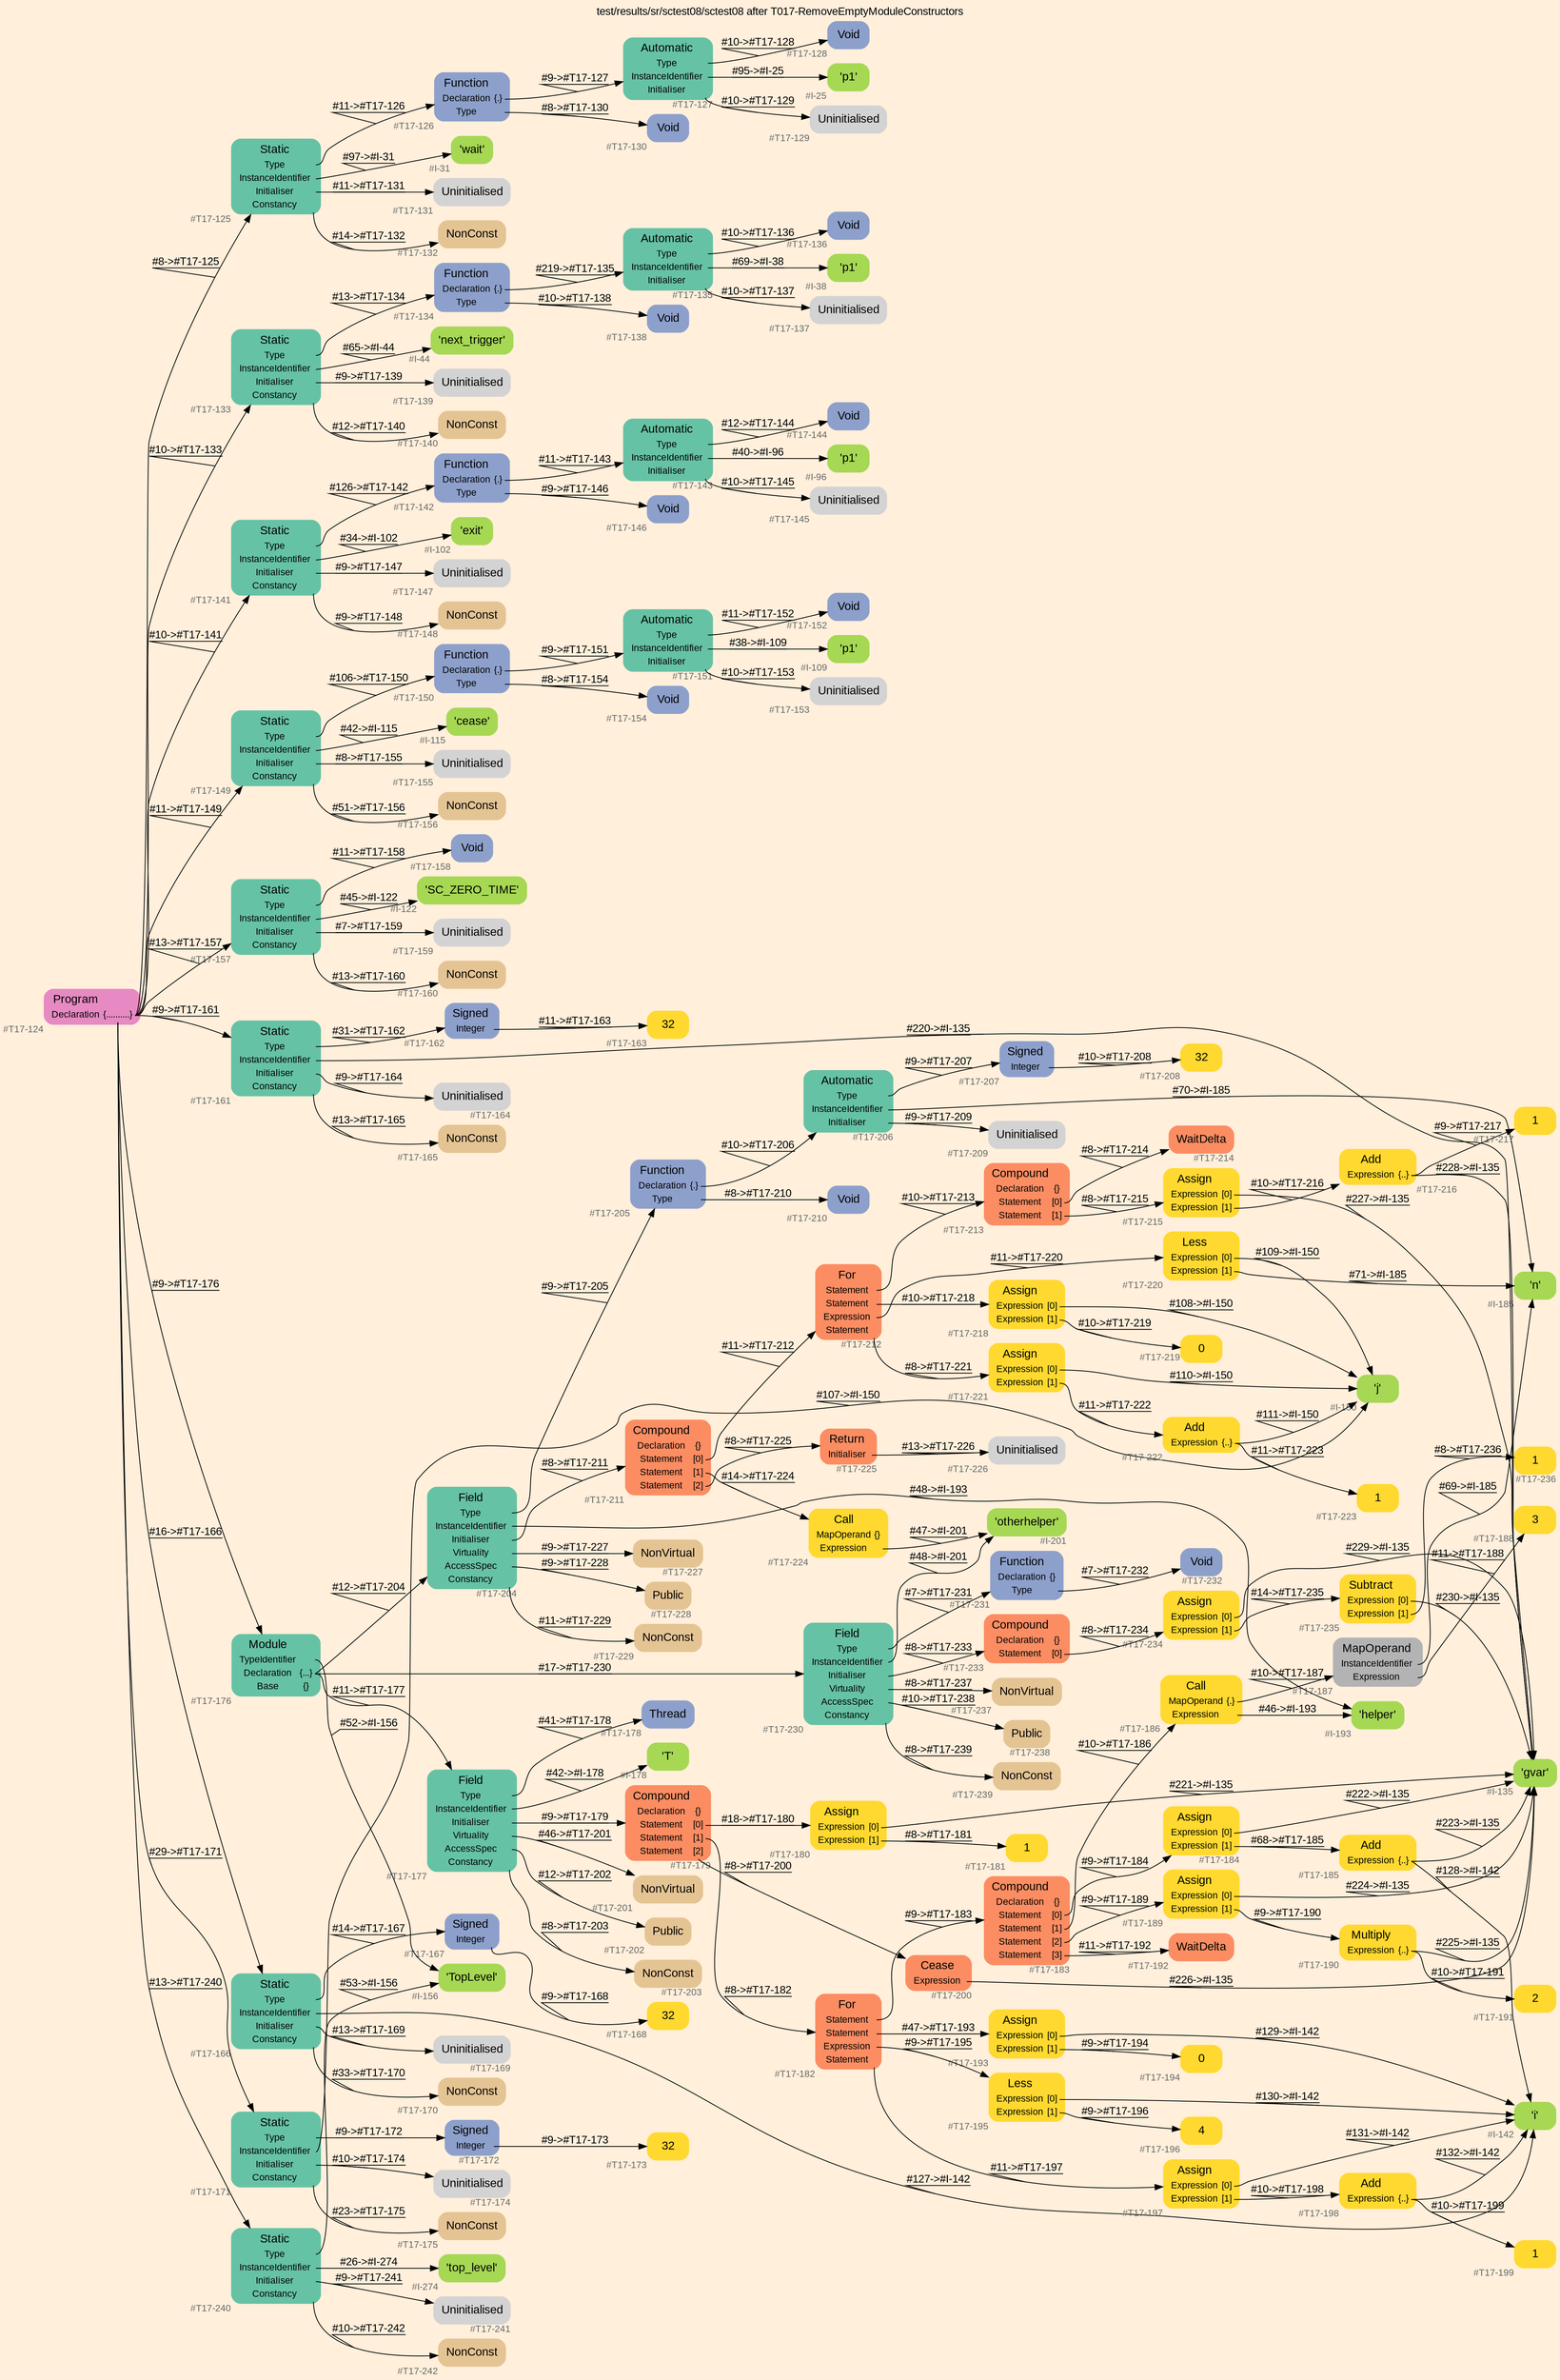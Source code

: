 digraph "test/results/sr/sctest08/sctest08 after T017-RemoveEmptyModuleConstructors" {
label = "test/results/sr/sctest08/sctest08 after T017-RemoveEmptyModuleConstructors"
labelloc = t
graph [
    rankdir = "LR"
    ranksep = 0.3
    bgcolor = antiquewhite1
    color = black
    fontcolor = black
    fontname = "Arial"
];
node [
    fontname = "Arial"
];
edge [
    fontname = "Arial"
];

// -------------------- node figure --------------------
// -------- block #T17-124 ----------
"#T17-124" [
    fillcolor = "/set28/4"
    xlabel = "#T17-124"
    fontsize = "12"
    fontcolor = grey40
    shape = "plaintext"
    label = <<TABLE BORDER="0" CELLBORDER="0" CELLSPACING="0">
     <TR><TD><FONT COLOR="black" POINT-SIZE="15">Program</FONT></TD></TR>
     <TR><TD><FONT COLOR="black" POINT-SIZE="12">Declaration</FONT></TD><TD PORT="port0"><FONT COLOR="black" POINT-SIZE="12">{..........}</FONT></TD></TR>
    </TABLE>>
    style = "rounded,filled"
];

// -------- block #T17-125 ----------
"#T17-125" [
    fillcolor = "/set28/1"
    xlabel = "#T17-125"
    fontsize = "12"
    fontcolor = grey40
    shape = "plaintext"
    label = <<TABLE BORDER="0" CELLBORDER="0" CELLSPACING="0">
     <TR><TD><FONT COLOR="black" POINT-SIZE="15">Static</FONT></TD></TR>
     <TR><TD><FONT COLOR="black" POINT-SIZE="12">Type</FONT></TD><TD PORT="port0"></TD></TR>
     <TR><TD><FONT COLOR="black" POINT-SIZE="12">InstanceIdentifier</FONT></TD><TD PORT="port1"></TD></TR>
     <TR><TD><FONT COLOR="black" POINT-SIZE="12">Initialiser</FONT></TD><TD PORT="port2"></TD></TR>
     <TR><TD><FONT COLOR="black" POINT-SIZE="12">Constancy</FONT></TD><TD PORT="port3"></TD></TR>
    </TABLE>>
    style = "rounded,filled"
];

// -------- block #T17-126 ----------
"#T17-126" [
    fillcolor = "/set28/3"
    xlabel = "#T17-126"
    fontsize = "12"
    fontcolor = grey40
    shape = "plaintext"
    label = <<TABLE BORDER="0" CELLBORDER="0" CELLSPACING="0">
     <TR><TD><FONT COLOR="black" POINT-SIZE="15">Function</FONT></TD></TR>
     <TR><TD><FONT COLOR="black" POINT-SIZE="12">Declaration</FONT></TD><TD PORT="port0"><FONT COLOR="black" POINT-SIZE="12">{.}</FONT></TD></TR>
     <TR><TD><FONT COLOR="black" POINT-SIZE="12">Type</FONT></TD><TD PORT="port1"></TD></TR>
    </TABLE>>
    style = "rounded,filled"
];

// -------- block #T17-127 ----------
"#T17-127" [
    fillcolor = "/set28/1"
    xlabel = "#T17-127"
    fontsize = "12"
    fontcolor = grey40
    shape = "plaintext"
    label = <<TABLE BORDER="0" CELLBORDER="0" CELLSPACING="0">
     <TR><TD><FONT COLOR="black" POINT-SIZE="15">Automatic</FONT></TD></TR>
     <TR><TD><FONT COLOR="black" POINT-SIZE="12">Type</FONT></TD><TD PORT="port0"></TD></TR>
     <TR><TD><FONT COLOR="black" POINT-SIZE="12">InstanceIdentifier</FONT></TD><TD PORT="port1"></TD></TR>
     <TR><TD><FONT COLOR="black" POINT-SIZE="12">Initialiser</FONT></TD><TD PORT="port2"></TD></TR>
    </TABLE>>
    style = "rounded,filled"
];

// -------- block #T17-128 ----------
"#T17-128" [
    fillcolor = "/set28/3"
    xlabel = "#T17-128"
    fontsize = "12"
    fontcolor = grey40
    shape = "plaintext"
    label = <<TABLE BORDER="0" CELLBORDER="0" CELLSPACING="0">
     <TR><TD><FONT COLOR="black" POINT-SIZE="15">Void</FONT></TD></TR>
    </TABLE>>
    style = "rounded,filled"
];

// -------- block #I-25 ----------
"#I-25" [
    fillcolor = "/set28/5"
    xlabel = "#I-25"
    fontsize = "12"
    fontcolor = grey40
    shape = "plaintext"
    label = <<TABLE BORDER="0" CELLBORDER="0" CELLSPACING="0">
     <TR><TD><FONT COLOR="black" POINT-SIZE="15">'p1'</FONT></TD></TR>
    </TABLE>>
    style = "rounded,filled"
];

// -------- block #T17-129 ----------
"#T17-129" [
    xlabel = "#T17-129"
    fontsize = "12"
    fontcolor = grey40
    shape = "plaintext"
    label = <<TABLE BORDER="0" CELLBORDER="0" CELLSPACING="0">
     <TR><TD><FONT COLOR="black" POINT-SIZE="15">Uninitialised</FONT></TD></TR>
    </TABLE>>
    style = "rounded,filled"
];

// -------- block #T17-130 ----------
"#T17-130" [
    fillcolor = "/set28/3"
    xlabel = "#T17-130"
    fontsize = "12"
    fontcolor = grey40
    shape = "plaintext"
    label = <<TABLE BORDER="0" CELLBORDER="0" CELLSPACING="0">
     <TR><TD><FONT COLOR="black" POINT-SIZE="15">Void</FONT></TD></TR>
    </TABLE>>
    style = "rounded,filled"
];

// -------- block #I-31 ----------
"#I-31" [
    fillcolor = "/set28/5"
    xlabel = "#I-31"
    fontsize = "12"
    fontcolor = grey40
    shape = "plaintext"
    label = <<TABLE BORDER="0" CELLBORDER="0" CELLSPACING="0">
     <TR><TD><FONT COLOR="black" POINT-SIZE="15">'wait'</FONT></TD></TR>
    </TABLE>>
    style = "rounded,filled"
];

// -------- block #T17-131 ----------
"#T17-131" [
    xlabel = "#T17-131"
    fontsize = "12"
    fontcolor = grey40
    shape = "plaintext"
    label = <<TABLE BORDER="0" CELLBORDER="0" CELLSPACING="0">
     <TR><TD><FONT COLOR="black" POINT-SIZE="15">Uninitialised</FONT></TD></TR>
    </TABLE>>
    style = "rounded,filled"
];

// -------- block #T17-132 ----------
"#T17-132" [
    fillcolor = "/set28/7"
    xlabel = "#T17-132"
    fontsize = "12"
    fontcolor = grey40
    shape = "plaintext"
    label = <<TABLE BORDER="0" CELLBORDER="0" CELLSPACING="0">
     <TR><TD><FONT COLOR="black" POINT-SIZE="15">NonConst</FONT></TD></TR>
    </TABLE>>
    style = "rounded,filled"
];

// -------- block #T17-133 ----------
"#T17-133" [
    fillcolor = "/set28/1"
    xlabel = "#T17-133"
    fontsize = "12"
    fontcolor = grey40
    shape = "plaintext"
    label = <<TABLE BORDER="0" CELLBORDER="0" CELLSPACING="0">
     <TR><TD><FONT COLOR="black" POINT-SIZE="15">Static</FONT></TD></TR>
     <TR><TD><FONT COLOR="black" POINT-SIZE="12">Type</FONT></TD><TD PORT="port0"></TD></TR>
     <TR><TD><FONT COLOR="black" POINT-SIZE="12">InstanceIdentifier</FONT></TD><TD PORT="port1"></TD></TR>
     <TR><TD><FONT COLOR="black" POINT-SIZE="12">Initialiser</FONT></TD><TD PORT="port2"></TD></TR>
     <TR><TD><FONT COLOR="black" POINT-SIZE="12">Constancy</FONT></TD><TD PORT="port3"></TD></TR>
    </TABLE>>
    style = "rounded,filled"
];

// -------- block #T17-134 ----------
"#T17-134" [
    fillcolor = "/set28/3"
    xlabel = "#T17-134"
    fontsize = "12"
    fontcolor = grey40
    shape = "plaintext"
    label = <<TABLE BORDER="0" CELLBORDER="0" CELLSPACING="0">
     <TR><TD><FONT COLOR="black" POINT-SIZE="15">Function</FONT></TD></TR>
     <TR><TD><FONT COLOR="black" POINT-SIZE="12">Declaration</FONT></TD><TD PORT="port0"><FONT COLOR="black" POINT-SIZE="12">{.}</FONT></TD></TR>
     <TR><TD><FONT COLOR="black" POINT-SIZE="12">Type</FONT></TD><TD PORT="port1"></TD></TR>
    </TABLE>>
    style = "rounded,filled"
];

// -------- block #T17-135 ----------
"#T17-135" [
    fillcolor = "/set28/1"
    xlabel = "#T17-135"
    fontsize = "12"
    fontcolor = grey40
    shape = "plaintext"
    label = <<TABLE BORDER="0" CELLBORDER="0" CELLSPACING="0">
     <TR><TD><FONT COLOR="black" POINT-SIZE="15">Automatic</FONT></TD></TR>
     <TR><TD><FONT COLOR="black" POINT-SIZE="12">Type</FONT></TD><TD PORT="port0"></TD></TR>
     <TR><TD><FONT COLOR="black" POINT-SIZE="12">InstanceIdentifier</FONT></TD><TD PORT="port1"></TD></TR>
     <TR><TD><FONT COLOR="black" POINT-SIZE="12">Initialiser</FONT></TD><TD PORT="port2"></TD></TR>
    </TABLE>>
    style = "rounded,filled"
];

// -------- block #T17-136 ----------
"#T17-136" [
    fillcolor = "/set28/3"
    xlabel = "#T17-136"
    fontsize = "12"
    fontcolor = grey40
    shape = "plaintext"
    label = <<TABLE BORDER="0" CELLBORDER="0" CELLSPACING="0">
     <TR><TD><FONT COLOR="black" POINT-SIZE="15">Void</FONT></TD></TR>
    </TABLE>>
    style = "rounded,filled"
];

// -------- block #I-38 ----------
"#I-38" [
    fillcolor = "/set28/5"
    xlabel = "#I-38"
    fontsize = "12"
    fontcolor = grey40
    shape = "plaintext"
    label = <<TABLE BORDER="0" CELLBORDER="0" CELLSPACING="0">
     <TR><TD><FONT COLOR="black" POINT-SIZE="15">'p1'</FONT></TD></TR>
    </TABLE>>
    style = "rounded,filled"
];

// -------- block #T17-137 ----------
"#T17-137" [
    xlabel = "#T17-137"
    fontsize = "12"
    fontcolor = grey40
    shape = "plaintext"
    label = <<TABLE BORDER="0" CELLBORDER="0" CELLSPACING="0">
     <TR><TD><FONT COLOR="black" POINT-SIZE="15">Uninitialised</FONT></TD></TR>
    </TABLE>>
    style = "rounded,filled"
];

// -------- block #T17-138 ----------
"#T17-138" [
    fillcolor = "/set28/3"
    xlabel = "#T17-138"
    fontsize = "12"
    fontcolor = grey40
    shape = "plaintext"
    label = <<TABLE BORDER="0" CELLBORDER="0" CELLSPACING="0">
     <TR><TD><FONT COLOR="black" POINT-SIZE="15">Void</FONT></TD></TR>
    </TABLE>>
    style = "rounded,filled"
];

// -------- block #I-44 ----------
"#I-44" [
    fillcolor = "/set28/5"
    xlabel = "#I-44"
    fontsize = "12"
    fontcolor = grey40
    shape = "plaintext"
    label = <<TABLE BORDER="0" CELLBORDER="0" CELLSPACING="0">
     <TR><TD><FONT COLOR="black" POINT-SIZE="15">'next_trigger'</FONT></TD></TR>
    </TABLE>>
    style = "rounded,filled"
];

// -------- block #T17-139 ----------
"#T17-139" [
    xlabel = "#T17-139"
    fontsize = "12"
    fontcolor = grey40
    shape = "plaintext"
    label = <<TABLE BORDER="0" CELLBORDER="0" CELLSPACING="0">
     <TR><TD><FONT COLOR="black" POINT-SIZE="15">Uninitialised</FONT></TD></TR>
    </TABLE>>
    style = "rounded,filled"
];

// -------- block #T17-140 ----------
"#T17-140" [
    fillcolor = "/set28/7"
    xlabel = "#T17-140"
    fontsize = "12"
    fontcolor = grey40
    shape = "plaintext"
    label = <<TABLE BORDER="0" CELLBORDER="0" CELLSPACING="0">
     <TR><TD><FONT COLOR="black" POINT-SIZE="15">NonConst</FONT></TD></TR>
    </TABLE>>
    style = "rounded,filled"
];

// -------- block #T17-141 ----------
"#T17-141" [
    fillcolor = "/set28/1"
    xlabel = "#T17-141"
    fontsize = "12"
    fontcolor = grey40
    shape = "plaintext"
    label = <<TABLE BORDER="0" CELLBORDER="0" CELLSPACING="0">
     <TR><TD><FONT COLOR="black" POINT-SIZE="15">Static</FONT></TD></TR>
     <TR><TD><FONT COLOR="black" POINT-SIZE="12">Type</FONT></TD><TD PORT="port0"></TD></TR>
     <TR><TD><FONT COLOR="black" POINT-SIZE="12">InstanceIdentifier</FONT></TD><TD PORT="port1"></TD></TR>
     <TR><TD><FONT COLOR="black" POINT-SIZE="12">Initialiser</FONT></TD><TD PORT="port2"></TD></TR>
     <TR><TD><FONT COLOR="black" POINT-SIZE="12">Constancy</FONT></TD><TD PORT="port3"></TD></TR>
    </TABLE>>
    style = "rounded,filled"
];

// -------- block #T17-142 ----------
"#T17-142" [
    fillcolor = "/set28/3"
    xlabel = "#T17-142"
    fontsize = "12"
    fontcolor = grey40
    shape = "plaintext"
    label = <<TABLE BORDER="0" CELLBORDER="0" CELLSPACING="0">
     <TR><TD><FONT COLOR="black" POINT-SIZE="15">Function</FONT></TD></TR>
     <TR><TD><FONT COLOR="black" POINT-SIZE="12">Declaration</FONT></TD><TD PORT="port0"><FONT COLOR="black" POINT-SIZE="12">{.}</FONT></TD></TR>
     <TR><TD><FONT COLOR="black" POINT-SIZE="12">Type</FONT></TD><TD PORT="port1"></TD></TR>
    </TABLE>>
    style = "rounded,filled"
];

// -------- block #T17-143 ----------
"#T17-143" [
    fillcolor = "/set28/1"
    xlabel = "#T17-143"
    fontsize = "12"
    fontcolor = grey40
    shape = "plaintext"
    label = <<TABLE BORDER="0" CELLBORDER="0" CELLSPACING="0">
     <TR><TD><FONT COLOR="black" POINT-SIZE="15">Automatic</FONT></TD></TR>
     <TR><TD><FONT COLOR="black" POINT-SIZE="12">Type</FONT></TD><TD PORT="port0"></TD></TR>
     <TR><TD><FONT COLOR="black" POINT-SIZE="12">InstanceIdentifier</FONT></TD><TD PORT="port1"></TD></TR>
     <TR><TD><FONT COLOR="black" POINT-SIZE="12">Initialiser</FONT></TD><TD PORT="port2"></TD></TR>
    </TABLE>>
    style = "rounded,filled"
];

// -------- block #T17-144 ----------
"#T17-144" [
    fillcolor = "/set28/3"
    xlabel = "#T17-144"
    fontsize = "12"
    fontcolor = grey40
    shape = "plaintext"
    label = <<TABLE BORDER="0" CELLBORDER="0" CELLSPACING="0">
     <TR><TD><FONT COLOR="black" POINT-SIZE="15">Void</FONT></TD></TR>
    </TABLE>>
    style = "rounded,filled"
];

// -------- block #I-96 ----------
"#I-96" [
    fillcolor = "/set28/5"
    xlabel = "#I-96"
    fontsize = "12"
    fontcolor = grey40
    shape = "plaintext"
    label = <<TABLE BORDER="0" CELLBORDER="0" CELLSPACING="0">
     <TR><TD><FONT COLOR="black" POINT-SIZE="15">'p1'</FONT></TD></TR>
    </TABLE>>
    style = "rounded,filled"
];

// -------- block #T17-145 ----------
"#T17-145" [
    xlabel = "#T17-145"
    fontsize = "12"
    fontcolor = grey40
    shape = "plaintext"
    label = <<TABLE BORDER="0" CELLBORDER="0" CELLSPACING="0">
     <TR><TD><FONT COLOR="black" POINT-SIZE="15">Uninitialised</FONT></TD></TR>
    </TABLE>>
    style = "rounded,filled"
];

// -------- block #T17-146 ----------
"#T17-146" [
    fillcolor = "/set28/3"
    xlabel = "#T17-146"
    fontsize = "12"
    fontcolor = grey40
    shape = "plaintext"
    label = <<TABLE BORDER="0" CELLBORDER="0" CELLSPACING="0">
     <TR><TD><FONT COLOR="black" POINT-SIZE="15">Void</FONT></TD></TR>
    </TABLE>>
    style = "rounded,filled"
];

// -------- block #I-102 ----------
"#I-102" [
    fillcolor = "/set28/5"
    xlabel = "#I-102"
    fontsize = "12"
    fontcolor = grey40
    shape = "plaintext"
    label = <<TABLE BORDER="0" CELLBORDER="0" CELLSPACING="0">
     <TR><TD><FONT COLOR="black" POINT-SIZE="15">'exit'</FONT></TD></TR>
    </TABLE>>
    style = "rounded,filled"
];

// -------- block #T17-147 ----------
"#T17-147" [
    xlabel = "#T17-147"
    fontsize = "12"
    fontcolor = grey40
    shape = "plaintext"
    label = <<TABLE BORDER="0" CELLBORDER="0" CELLSPACING="0">
     <TR><TD><FONT COLOR="black" POINT-SIZE="15">Uninitialised</FONT></TD></TR>
    </TABLE>>
    style = "rounded,filled"
];

// -------- block #T17-148 ----------
"#T17-148" [
    fillcolor = "/set28/7"
    xlabel = "#T17-148"
    fontsize = "12"
    fontcolor = grey40
    shape = "plaintext"
    label = <<TABLE BORDER="0" CELLBORDER="0" CELLSPACING="0">
     <TR><TD><FONT COLOR="black" POINT-SIZE="15">NonConst</FONT></TD></TR>
    </TABLE>>
    style = "rounded,filled"
];

// -------- block #T17-149 ----------
"#T17-149" [
    fillcolor = "/set28/1"
    xlabel = "#T17-149"
    fontsize = "12"
    fontcolor = grey40
    shape = "plaintext"
    label = <<TABLE BORDER="0" CELLBORDER="0" CELLSPACING="0">
     <TR><TD><FONT COLOR="black" POINT-SIZE="15">Static</FONT></TD></TR>
     <TR><TD><FONT COLOR="black" POINT-SIZE="12">Type</FONT></TD><TD PORT="port0"></TD></TR>
     <TR><TD><FONT COLOR="black" POINT-SIZE="12">InstanceIdentifier</FONT></TD><TD PORT="port1"></TD></TR>
     <TR><TD><FONT COLOR="black" POINT-SIZE="12">Initialiser</FONT></TD><TD PORT="port2"></TD></TR>
     <TR><TD><FONT COLOR="black" POINT-SIZE="12">Constancy</FONT></TD><TD PORT="port3"></TD></TR>
    </TABLE>>
    style = "rounded,filled"
];

// -------- block #T17-150 ----------
"#T17-150" [
    fillcolor = "/set28/3"
    xlabel = "#T17-150"
    fontsize = "12"
    fontcolor = grey40
    shape = "plaintext"
    label = <<TABLE BORDER="0" CELLBORDER="0" CELLSPACING="0">
     <TR><TD><FONT COLOR="black" POINT-SIZE="15">Function</FONT></TD></TR>
     <TR><TD><FONT COLOR="black" POINT-SIZE="12">Declaration</FONT></TD><TD PORT="port0"><FONT COLOR="black" POINT-SIZE="12">{.}</FONT></TD></TR>
     <TR><TD><FONT COLOR="black" POINT-SIZE="12">Type</FONT></TD><TD PORT="port1"></TD></TR>
    </TABLE>>
    style = "rounded,filled"
];

// -------- block #T17-151 ----------
"#T17-151" [
    fillcolor = "/set28/1"
    xlabel = "#T17-151"
    fontsize = "12"
    fontcolor = grey40
    shape = "plaintext"
    label = <<TABLE BORDER="0" CELLBORDER="0" CELLSPACING="0">
     <TR><TD><FONT COLOR="black" POINT-SIZE="15">Automatic</FONT></TD></TR>
     <TR><TD><FONT COLOR="black" POINT-SIZE="12">Type</FONT></TD><TD PORT="port0"></TD></TR>
     <TR><TD><FONT COLOR="black" POINT-SIZE="12">InstanceIdentifier</FONT></TD><TD PORT="port1"></TD></TR>
     <TR><TD><FONT COLOR="black" POINT-SIZE="12">Initialiser</FONT></TD><TD PORT="port2"></TD></TR>
    </TABLE>>
    style = "rounded,filled"
];

// -------- block #T17-152 ----------
"#T17-152" [
    fillcolor = "/set28/3"
    xlabel = "#T17-152"
    fontsize = "12"
    fontcolor = grey40
    shape = "plaintext"
    label = <<TABLE BORDER="0" CELLBORDER="0" CELLSPACING="0">
     <TR><TD><FONT COLOR="black" POINT-SIZE="15">Void</FONT></TD></TR>
    </TABLE>>
    style = "rounded,filled"
];

// -------- block #I-109 ----------
"#I-109" [
    fillcolor = "/set28/5"
    xlabel = "#I-109"
    fontsize = "12"
    fontcolor = grey40
    shape = "plaintext"
    label = <<TABLE BORDER="0" CELLBORDER="0" CELLSPACING="0">
     <TR><TD><FONT COLOR="black" POINT-SIZE="15">'p1'</FONT></TD></TR>
    </TABLE>>
    style = "rounded,filled"
];

// -------- block #T17-153 ----------
"#T17-153" [
    xlabel = "#T17-153"
    fontsize = "12"
    fontcolor = grey40
    shape = "plaintext"
    label = <<TABLE BORDER="0" CELLBORDER="0" CELLSPACING="0">
     <TR><TD><FONT COLOR="black" POINT-SIZE="15">Uninitialised</FONT></TD></TR>
    </TABLE>>
    style = "rounded,filled"
];

// -------- block #T17-154 ----------
"#T17-154" [
    fillcolor = "/set28/3"
    xlabel = "#T17-154"
    fontsize = "12"
    fontcolor = grey40
    shape = "plaintext"
    label = <<TABLE BORDER="0" CELLBORDER="0" CELLSPACING="0">
     <TR><TD><FONT COLOR="black" POINT-SIZE="15">Void</FONT></TD></TR>
    </TABLE>>
    style = "rounded,filled"
];

// -------- block #I-115 ----------
"#I-115" [
    fillcolor = "/set28/5"
    xlabel = "#I-115"
    fontsize = "12"
    fontcolor = grey40
    shape = "plaintext"
    label = <<TABLE BORDER="0" CELLBORDER="0" CELLSPACING="0">
     <TR><TD><FONT COLOR="black" POINT-SIZE="15">'cease'</FONT></TD></TR>
    </TABLE>>
    style = "rounded,filled"
];

// -------- block #T17-155 ----------
"#T17-155" [
    xlabel = "#T17-155"
    fontsize = "12"
    fontcolor = grey40
    shape = "plaintext"
    label = <<TABLE BORDER="0" CELLBORDER="0" CELLSPACING="0">
     <TR><TD><FONT COLOR="black" POINT-SIZE="15">Uninitialised</FONT></TD></TR>
    </TABLE>>
    style = "rounded,filled"
];

// -------- block #T17-156 ----------
"#T17-156" [
    fillcolor = "/set28/7"
    xlabel = "#T17-156"
    fontsize = "12"
    fontcolor = grey40
    shape = "plaintext"
    label = <<TABLE BORDER="0" CELLBORDER="0" CELLSPACING="0">
     <TR><TD><FONT COLOR="black" POINT-SIZE="15">NonConst</FONT></TD></TR>
    </TABLE>>
    style = "rounded,filled"
];

// -------- block #T17-157 ----------
"#T17-157" [
    fillcolor = "/set28/1"
    xlabel = "#T17-157"
    fontsize = "12"
    fontcolor = grey40
    shape = "plaintext"
    label = <<TABLE BORDER="0" CELLBORDER="0" CELLSPACING="0">
     <TR><TD><FONT COLOR="black" POINT-SIZE="15">Static</FONT></TD></TR>
     <TR><TD><FONT COLOR="black" POINT-SIZE="12">Type</FONT></TD><TD PORT="port0"></TD></TR>
     <TR><TD><FONT COLOR="black" POINT-SIZE="12">InstanceIdentifier</FONT></TD><TD PORT="port1"></TD></TR>
     <TR><TD><FONT COLOR="black" POINT-SIZE="12">Initialiser</FONT></TD><TD PORT="port2"></TD></TR>
     <TR><TD><FONT COLOR="black" POINT-SIZE="12">Constancy</FONT></TD><TD PORT="port3"></TD></TR>
    </TABLE>>
    style = "rounded,filled"
];

// -------- block #T17-158 ----------
"#T17-158" [
    fillcolor = "/set28/3"
    xlabel = "#T17-158"
    fontsize = "12"
    fontcolor = grey40
    shape = "plaintext"
    label = <<TABLE BORDER="0" CELLBORDER="0" CELLSPACING="0">
     <TR><TD><FONT COLOR="black" POINT-SIZE="15">Void</FONT></TD></TR>
    </TABLE>>
    style = "rounded,filled"
];

// -------- block #I-122 ----------
"#I-122" [
    fillcolor = "/set28/5"
    xlabel = "#I-122"
    fontsize = "12"
    fontcolor = grey40
    shape = "plaintext"
    label = <<TABLE BORDER="0" CELLBORDER="0" CELLSPACING="0">
     <TR><TD><FONT COLOR="black" POINT-SIZE="15">'SC_ZERO_TIME'</FONT></TD></TR>
    </TABLE>>
    style = "rounded,filled"
];

// -------- block #T17-159 ----------
"#T17-159" [
    xlabel = "#T17-159"
    fontsize = "12"
    fontcolor = grey40
    shape = "plaintext"
    label = <<TABLE BORDER="0" CELLBORDER="0" CELLSPACING="0">
     <TR><TD><FONT COLOR="black" POINT-SIZE="15">Uninitialised</FONT></TD></TR>
    </TABLE>>
    style = "rounded,filled"
];

// -------- block #T17-160 ----------
"#T17-160" [
    fillcolor = "/set28/7"
    xlabel = "#T17-160"
    fontsize = "12"
    fontcolor = grey40
    shape = "plaintext"
    label = <<TABLE BORDER="0" CELLBORDER="0" CELLSPACING="0">
     <TR><TD><FONT COLOR="black" POINT-SIZE="15">NonConst</FONT></TD></TR>
    </TABLE>>
    style = "rounded,filled"
];

// -------- block #T17-161 ----------
"#T17-161" [
    fillcolor = "/set28/1"
    xlabel = "#T17-161"
    fontsize = "12"
    fontcolor = grey40
    shape = "plaintext"
    label = <<TABLE BORDER="0" CELLBORDER="0" CELLSPACING="0">
     <TR><TD><FONT COLOR="black" POINT-SIZE="15">Static</FONT></TD></TR>
     <TR><TD><FONT COLOR="black" POINT-SIZE="12">Type</FONT></TD><TD PORT="port0"></TD></TR>
     <TR><TD><FONT COLOR="black" POINT-SIZE="12">InstanceIdentifier</FONT></TD><TD PORT="port1"></TD></TR>
     <TR><TD><FONT COLOR="black" POINT-SIZE="12">Initialiser</FONT></TD><TD PORT="port2"></TD></TR>
     <TR><TD><FONT COLOR="black" POINT-SIZE="12">Constancy</FONT></TD><TD PORT="port3"></TD></TR>
    </TABLE>>
    style = "rounded,filled"
];

// -------- block #T17-162 ----------
"#T17-162" [
    fillcolor = "/set28/3"
    xlabel = "#T17-162"
    fontsize = "12"
    fontcolor = grey40
    shape = "plaintext"
    label = <<TABLE BORDER="0" CELLBORDER="0" CELLSPACING="0">
     <TR><TD><FONT COLOR="black" POINT-SIZE="15">Signed</FONT></TD></TR>
     <TR><TD><FONT COLOR="black" POINT-SIZE="12">Integer</FONT></TD><TD PORT="port0"></TD></TR>
    </TABLE>>
    style = "rounded,filled"
];

// -------- block #T17-163 ----------
"#T17-163" [
    fillcolor = "/set28/6"
    xlabel = "#T17-163"
    fontsize = "12"
    fontcolor = grey40
    shape = "plaintext"
    label = <<TABLE BORDER="0" CELLBORDER="0" CELLSPACING="0">
     <TR><TD><FONT COLOR="black" POINT-SIZE="15">32</FONT></TD></TR>
    </TABLE>>
    style = "rounded,filled"
];

// -------- block #I-135 ----------
"#I-135" [
    fillcolor = "/set28/5"
    xlabel = "#I-135"
    fontsize = "12"
    fontcolor = grey40
    shape = "plaintext"
    label = <<TABLE BORDER="0" CELLBORDER="0" CELLSPACING="0">
     <TR><TD><FONT COLOR="black" POINT-SIZE="15">'gvar'</FONT></TD></TR>
    </TABLE>>
    style = "rounded,filled"
];

// -------- block #T17-164 ----------
"#T17-164" [
    xlabel = "#T17-164"
    fontsize = "12"
    fontcolor = grey40
    shape = "plaintext"
    label = <<TABLE BORDER="0" CELLBORDER="0" CELLSPACING="0">
     <TR><TD><FONT COLOR="black" POINT-SIZE="15">Uninitialised</FONT></TD></TR>
    </TABLE>>
    style = "rounded,filled"
];

// -------- block #T17-165 ----------
"#T17-165" [
    fillcolor = "/set28/7"
    xlabel = "#T17-165"
    fontsize = "12"
    fontcolor = grey40
    shape = "plaintext"
    label = <<TABLE BORDER="0" CELLBORDER="0" CELLSPACING="0">
     <TR><TD><FONT COLOR="black" POINT-SIZE="15">NonConst</FONT></TD></TR>
    </TABLE>>
    style = "rounded,filled"
];

// -------- block #T17-166 ----------
"#T17-166" [
    fillcolor = "/set28/1"
    xlabel = "#T17-166"
    fontsize = "12"
    fontcolor = grey40
    shape = "plaintext"
    label = <<TABLE BORDER="0" CELLBORDER="0" CELLSPACING="0">
     <TR><TD><FONT COLOR="black" POINT-SIZE="15">Static</FONT></TD></TR>
     <TR><TD><FONT COLOR="black" POINT-SIZE="12">Type</FONT></TD><TD PORT="port0"></TD></TR>
     <TR><TD><FONT COLOR="black" POINT-SIZE="12">InstanceIdentifier</FONT></TD><TD PORT="port1"></TD></TR>
     <TR><TD><FONT COLOR="black" POINT-SIZE="12">Initialiser</FONT></TD><TD PORT="port2"></TD></TR>
     <TR><TD><FONT COLOR="black" POINT-SIZE="12">Constancy</FONT></TD><TD PORT="port3"></TD></TR>
    </TABLE>>
    style = "rounded,filled"
];

// -------- block #T17-167 ----------
"#T17-167" [
    fillcolor = "/set28/3"
    xlabel = "#T17-167"
    fontsize = "12"
    fontcolor = grey40
    shape = "plaintext"
    label = <<TABLE BORDER="0" CELLBORDER="0" CELLSPACING="0">
     <TR><TD><FONT COLOR="black" POINT-SIZE="15">Signed</FONT></TD></TR>
     <TR><TD><FONT COLOR="black" POINT-SIZE="12">Integer</FONT></TD><TD PORT="port0"></TD></TR>
    </TABLE>>
    style = "rounded,filled"
];

// -------- block #T17-168 ----------
"#T17-168" [
    fillcolor = "/set28/6"
    xlabel = "#T17-168"
    fontsize = "12"
    fontcolor = grey40
    shape = "plaintext"
    label = <<TABLE BORDER="0" CELLBORDER="0" CELLSPACING="0">
     <TR><TD><FONT COLOR="black" POINT-SIZE="15">32</FONT></TD></TR>
    </TABLE>>
    style = "rounded,filled"
];

// -------- block #I-142 ----------
"#I-142" [
    fillcolor = "/set28/5"
    xlabel = "#I-142"
    fontsize = "12"
    fontcolor = grey40
    shape = "plaintext"
    label = <<TABLE BORDER="0" CELLBORDER="0" CELLSPACING="0">
     <TR><TD><FONT COLOR="black" POINT-SIZE="15">'i'</FONT></TD></TR>
    </TABLE>>
    style = "rounded,filled"
];

// -------- block #T17-169 ----------
"#T17-169" [
    xlabel = "#T17-169"
    fontsize = "12"
    fontcolor = grey40
    shape = "plaintext"
    label = <<TABLE BORDER="0" CELLBORDER="0" CELLSPACING="0">
     <TR><TD><FONT COLOR="black" POINT-SIZE="15">Uninitialised</FONT></TD></TR>
    </TABLE>>
    style = "rounded,filled"
];

// -------- block #T17-170 ----------
"#T17-170" [
    fillcolor = "/set28/7"
    xlabel = "#T17-170"
    fontsize = "12"
    fontcolor = grey40
    shape = "plaintext"
    label = <<TABLE BORDER="0" CELLBORDER="0" CELLSPACING="0">
     <TR><TD><FONT COLOR="black" POINT-SIZE="15">NonConst</FONT></TD></TR>
    </TABLE>>
    style = "rounded,filled"
];

// -------- block #T17-171 ----------
"#T17-171" [
    fillcolor = "/set28/1"
    xlabel = "#T17-171"
    fontsize = "12"
    fontcolor = grey40
    shape = "plaintext"
    label = <<TABLE BORDER="0" CELLBORDER="0" CELLSPACING="0">
     <TR><TD><FONT COLOR="black" POINT-SIZE="15">Static</FONT></TD></TR>
     <TR><TD><FONT COLOR="black" POINT-SIZE="12">Type</FONT></TD><TD PORT="port0"></TD></TR>
     <TR><TD><FONT COLOR="black" POINT-SIZE="12">InstanceIdentifier</FONT></TD><TD PORT="port1"></TD></TR>
     <TR><TD><FONT COLOR="black" POINT-SIZE="12">Initialiser</FONT></TD><TD PORT="port2"></TD></TR>
     <TR><TD><FONT COLOR="black" POINT-SIZE="12">Constancy</FONT></TD><TD PORT="port3"></TD></TR>
    </TABLE>>
    style = "rounded,filled"
];

// -------- block #T17-172 ----------
"#T17-172" [
    fillcolor = "/set28/3"
    xlabel = "#T17-172"
    fontsize = "12"
    fontcolor = grey40
    shape = "plaintext"
    label = <<TABLE BORDER="0" CELLBORDER="0" CELLSPACING="0">
     <TR><TD><FONT COLOR="black" POINT-SIZE="15">Signed</FONT></TD></TR>
     <TR><TD><FONT COLOR="black" POINT-SIZE="12">Integer</FONT></TD><TD PORT="port0"></TD></TR>
    </TABLE>>
    style = "rounded,filled"
];

// -------- block #T17-173 ----------
"#T17-173" [
    fillcolor = "/set28/6"
    xlabel = "#T17-173"
    fontsize = "12"
    fontcolor = grey40
    shape = "plaintext"
    label = <<TABLE BORDER="0" CELLBORDER="0" CELLSPACING="0">
     <TR><TD><FONT COLOR="black" POINT-SIZE="15">32</FONT></TD></TR>
    </TABLE>>
    style = "rounded,filled"
];

// -------- block #I-150 ----------
"#I-150" [
    fillcolor = "/set28/5"
    xlabel = "#I-150"
    fontsize = "12"
    fontcolor = grey40
    shape = "plaintext"
    label = <<TABLE BORDER="0" CELLBORDER="0" CELLSPACING="0">
     <TR><TD><FONT COLOR="black" POINT-SIZE="15">'j'</FONT></TD></TR>
    </TABLE>>
    style = "rounded,filled"
];

// -------- block #T17-174 ----------
"#T17-174" [
    xlabel = "#T17-174"
    fontsize = "12"
    fontcolor = grey40
    shape = "plaintext"
    label = <<TABLE BORDER="0" CELLBORDER="0" CELLSPACING="0">
     <TR><TD><FONT COLOR="black" POINT-SIZE="15">Uninitialised</FONT></TD></TR>
    </TABLE>>
    style = "rounded,filled"
];

// -------- block #T17-175 ----------
"#T17-175" [
    fillcolor = "/set28/7"
    xlabel = "#T17-175"
    fontsize = "12"
    fontcolor = grey40
    shape = "plaintext"
    label = <<TABLE BORDER="0" CELLBORDER="0" CELLSPACING="0">
     <TR><TD><FONT COLOR="black" POINT-SIZE="15">NonConst</FONT></TD></TR>
    </TABLE>>
    style = "rounded,filled"
];

// -------- block #T17-176 ----------
"#T17-176" [
    fillcolor = "/set28/1"
    xlabel = "#T17-176"
    fontsize = "12"
    fontcolor = grey40
    shape = "plaintext"
    label = <<TABLE BORDER="0" CELLBORDER="0" CELLSPACING="0">
     <TR><TD><FONT COLOR="black" POINT-SIZE="15">Module</FONT></TD></TR>
     <TR><TD><FONT COLOR="black" POINT-SIZE="12">TypeIdentifier</FONT></TD><TD PORT="port0"></TD></TR>
     <TR><TD><FONT COLOR="black" POINT-SIZE="12">Declaration</FONT></TD><TD PORT="port1"><FONT COLOR="black" POINT-SIZE="12">{...}</FONT></TD></TR>
     <TR><TD><FONT COLOR="black" POINT-SIZE="12">Base</FONT></TD><TD PORT="port2"><FONT COLOR="black" POINT-SIZE="12">{}</FONT></TD></TR>
    </TABLE>>
    style = "rounded,filled"
];

// -------- block #I-156 ----------
"#I-156" [
    fillcolor = "/set28/5"
    xlabel = "#I-156"
    fontsize = "12"
    fontcolor = grey40
    shape = "plaintext"
    label = <<TABLE BORDER="0" CELLBORDER="0" CELLSPACING="0">
     <TR><TD><FONT COLOR="black" POINT-SIZE="15">'TopLevel'</FONT></TD></TR>
    </TABLE>>
    style = "rounded,filled"
];

// -------- block #T17-177 ----------
"#T17-177" [
    fillcolor = "/set28/1"
    xlabel = "#T17-177"
    fontsize = "12"
    fontcolor = grey40
    shape = "plaintext"
    label = <<TABLE BORDER="0" CELLBORDER="0" CELLSPACING="0">
     <TR><TD><FONT COLOR="black" POINT-SIZE="15">Field</FONT></TD></TR>
     <TR><TD><FONT COLOR="black" POINT-SIZE="12">Type</FONT></TD><TD PORT="port0"></TD></TR>
     <TR><TD><FONT COLOR="black" POINT-SIZE="12">InstanceIdentifier</FONT></TD><TD PORT="port1"></TD></TR>
     <TR><TD><FONT COLOR="black" POINT-SIZE="12">Initialiser</FONT></TD><TD PORT="port2"></TD></TR>
     <TR><TD><FONT COLOR="black" POINT-SIZE="12">Virtuality</FONT></TD><TD PORT="port3"></TD></TR>
     <TR><TD><FONT COLOR="black" POINT-SIZE="12">AccessSpec</FONT></TD><TD PORT="port4"></TD></TR>
     <TR><TD><FONT COLOR="black" POINT-SIZE="12">Constancy</FONT></TD><TD PORT="port5"></TD></TR>
    </TABLE>>
    style = "rounded,filled"
];

// -------- block #T17-178 ----------
"#T17-178" [
    fillcolor = "/set28/3"
    xlabel = "#T17-178"
    fontsize = "12"
    fontcolor = grey40
    shape = "plaintext"
    label = <<TABLE BORDER="0" CELLBORDER="0" CELLSPACING="0">
     <TR><TD><FONT COLOR="black" POINT-SIZE="15">Thread</FONT></TD></TR>
    </TABLE>>
    style = "rounded,filled"
];

// -------- block #I-178 ----------
"#I-178" [
    fillcolor = "/set28/5"
    xlabel = "#I-178"
    fontsize = "12"
    fontcolor = grey40
    shape = "plaintext"
    label = <<TABLE BORDER="0" CELLBORDER="0" CELLSPACING="0">
     <TR><TD><FONT COLOR="black" POINT-SIZE="15">'T'</FONT></TD></TR>
    </TABLE>>
    style = "rounded,filled"
];

// -------- block #T17-179 ----------
"#T17-179" [
    fillcolor = "/set28/2"
    xlabel = "#T17-179"
    fontsize = "12"
    fontcolor = grey40
    shape = "plaintext"
    label = <<TABLE BORDER="0" CELLBORDER="0" CELLSPACING="0">
     <TR><TD><FONT COLOR="black" POINT-SIZE="15">Compound</FONT></TD></TR>
     <TR><TD><FONT COLOR="black" POINT-SIZE="12">Declaration</FONT></TD><TD PORT="port0"><FONT COLOR="black" POINT-SIZE="12">{}</FONT></TD></TR>
     <TR><TD><FONT COLOR="black" POINT-SIZE="12">Statement</FONT></TD><TD PORT="port1"><FONT COLOR="black" POINT-SIZE="12">[0]</FONT></TD></TR>
     <TR><TD><FONT COLOR="black" POINT-SIZE="12">Statement</FONT></TD><TD PORT="port2"><FONT COLOR="black" POINT-SIZE="12">[1]</FONT></TD></TR>
     <TR><TD><FONT COLOR="black" POINT-SIZE="12">Statement</FONT></TD><TD PORT="port3"><FONT COLOR="black" POINT-SIZE="12">[2]</FONT></TD></TR>
    </TABLE>>
    style = "rounded,filled"
];

// -------- block #T17-180 ----------
"#T17-180" [
    fillcolor = "/set28/6"
    xlabel = "#T17-180"
    fontsize = "12"
    fontcolor = grey40
    shape = "plaintext"
    label = <<TABLE BORDER="0" CELLBORDER="0" CELLSPACING="0">
     <TR><TD><FONT COLOR="black" POINT-SIZE="15">Assign</FONT></TD></TR>
     <TR><TD><FONT COLOR="black" POINT-SIZE="12">Expression</FONT></TD><TD PORT="port0"><FONT COLOR="black" POINT-SIZE="12">[0]</FONT></TD></TR>
     <TR><TD><FONT COLOR="black" POINT-SIZE="12">Expression</FONT></TD><TD PORT="port1"><FONT COLOR="black" POINT-SIZE="12">[1]</FONT></TD></TR>
    </TABLE>>
    style = "rounded,filled"
];

// -------- block #T17-181 ----------
"#T17-181" [
    fillcolor = "/set28/6"
    xlabel = "#T17-181"
    fontsize = "12"
    fontcolor = grey40
    shape = "plaintext"
    label = <<TABLE BORDER="0" CELLBORDER="0" CELLSPACING="0">
     <TR><TD><FONT COLOR="black" POINT-SIZE="15">1</FONT></TD></TR>
    </TABLE>>
    style = "rounded,filled"
];

// -------- block #T17-182 ----------
"#T17-182" [
    fillcolor = "/set28/2"
    xlabel = "#T17-182"
    fontsize = "12"
    fontcolor = grey40
    shape = "plaintext"
    label = <<TABLE BORDER="0" CELLBORDER="0" CELLSPACING="0">
     <TR><TD><FONT COLOR="black" POINT-SIZE="15">For</FONT></TD></TR>
     <TR><TD><FONT COLOR="black" POINT-SIZE="12">Statement</FONT></TD><TD PORT="port0"></TD></TR>
     <TR><TD><FONT COLOR="black" POINT-SIZE="12">Statement</FONT></TD><TD PORT="port1"></TD></TR>
     <TR><TD><FONT COLOR="black" POINT-SIZE="12">Expression</FONT></TD><TD PORT="port2"></TD></TR>
     <TR><TD><FONT COLOR="black" POINT-SIZE="12">Statement</FONT></TD><TD PORT="port3"></TD></TR>
    </TABLE>>
    style = "rounded,filled"
];

// -------- block #T17-183 ----------
"#T17-183" [
    fillcolor = "/set28/2"
    xlabel = "#T17-183"
    fontsize = "12"
    fontcolor = grey40
    shape = "plaintext"
    label = <<TABLE BORDER="0" CELLBORDER="0" CELLSPACING="0">
     <TR><TD><FONT COLOR="black" POINT-SIZE="15">Compound</FONT></TD></TR>
     <TR><TD><FONT COLOR="black" POINT-SIZE="12">Declaration</FONT></TD><TD PORT="port0"><FONT COLOR="black" POINT-SIZE="12">{}</FONT></TD></TR>
     <TR><TD><FONT COLOR="black" POINT-SIZE="12">Statement</FONT></TD><TD PORT="port1"><FONT COLOR="black" POINT-SIZE="12">[0]</FONT></TD></TR>
     <TR><TD><FONT COLOR="black" POINT-SIZE="12">Statement</FONT></TD><TD PORT="port2"><FONT COLOR="black" POINT-SIZE="12">[1]</FONT></TD></TR>
     <TR><TD><FONT COLOR="black" POINT-SIZE="12">Statement</FONT></TD><TD PORT="port3"><FONT COLOR="black" POINT-SIZE="12">[2]</FONT></TD></TR>
     <TR><TD><FONT COLOR="black" POINT-SIZE="12">Statement</FONT></TD><TD PORT="port4"><FONT COLOR="black" POINT-SIZE="12">[3]</FONT></TD></TR>
    </TABLE>>
    style = "rounded,filled"
];

// -------- block #T17-184 ----------
"#T17-184" [
    fillcolor = "/set28/6"
    xlabel = "#T17-184"
    fontsize = "12"
    fontcolor = grey40
    shape = "plaintext"
    label = <<TABLE BORDER="0" CELLBORDER="0" CELLSPACING="0">
     <TR><TD><FONT COLOR="black" POINT-SIZE="15">Assign</FONT></TD></TR>
     <TR><TD><FONT COLOR="black" POINT-SIZE="12">Expression</FONT></TD><TD PORT="port0"><FONT COLOR="black" POINT-SIZE="12">[0]</FONT></TD></TR>
     <TR><TD><FONT COLOR="black" POINT-SIZE="12">Expression</FONT></TD><TD PORT="port1"><FONT COLOR="black" POINT-SIZE="12">[1]</FONT></TD></TR>
    </TABLE>>
    style = "rounded,filled"
];

// -------- block #T17-185 ----------
"#T17-185" [
    fillcolor = "/set28/6"
    xlabel = "#T17-185"
    fontsize = "12"
    fontcolor = grey40
    shape = "plaintext"
    label = <<TABLE BORDER="0" CELLBORDER="0" CELLSPACING="0">
     <TR><TD><FONT COLOR="black" POINT-SIZE="15">Add</FONT></TD></TR>
     <TR><TD><FONT COLOR="black" POINT-SIZE="12">Expression</FONT></TD><TD PORT="port0"><FONT COLOR="black" POINT-SIZE="12">{..}</FONT></TD></TR>
    </TABLE>>
    style = "rounded,filled"
];

// -------- block #T17-186 ----------
"#T17-186" [
    fillcolor = "/set28/6"
    xlabel = "#T17-186"
    fontsize = "12"
    fontcolor = grey40
    shape = "plaintext"
    label = <<TABLE BORDER="0" CELLBORDER="0" CELLSPACING="0">
     <TR><TD><FONT COLOR="black" POINT-SIZE="15">Call</FONT></TD></TR>
     <TR><TD><FONT COLOR="black" POINT-SIZE="12">MapOperand</FONT></TD><TD PORT="port0"><FONT COLOR="black" POINT-SIZE="12">{.}</FONT></TD></TR>
     <TR><TD><FONT COLOR="black" POINT-SIZE="12">Expression</FONT></TD><TD PORT="port1"></TD></TR>
    </TABLE>>
    style = "rounded,filled"
];

// -------- block #T17-187 ----------
"#T17-187" [
    fillcolor = "/set28/8"
    xlabel = "#T17-187"
    fontsize = "12"
    fontcolor = grey40
    shape = "plaintext"
    label = <<TABLE BORDER="0" CELLBORDER="0" CELLSPACING="0">
     <TR><TD><FONT COLOR="black" POINT-SIZE="15">MapOperand</FONT></TD></TR>
     <TR><TD><FONT COLOR="black" POINT-SIZE="12">InstanceIdentifier</FONT></TD><TD PORT="port0"></TD></TR>
     <TR><TD><FONT COLOR="black" POINT-SIZE="12">Expression</FONT></TD><TD PORT="port1"></TD></TR>
    </TABLE>>
    style = "rounded,filled"
];

// -------- block #I-185 ----------
"#I-185" [
    fillcolor = "/set28/5"
    xlabel = "#I-185"
    fontsize = "12"
    fontcolor = grey40
    shape = "plaintext"
    label = <<TABLE BORDER="0" CELLBORDER="0" CELLSPACING="0">
     <TR><TD><FONT COLOR="black" POINT-SIZE="15">'n'</FONT></TD></TR>
    </TABLE>>
    style = "rounded,filled"
];

// -------- block #T17-188 ----------
"#T17-188" [
    fillcolor = "/set28/6"
    xlabel = "#T17-188"
    fontsize = "12"
    fontcolor = grey40
    shape = "plaintext"
    label = <<TABLE BORDER="0" CELLBORDER="0" CELLSPACING="0">
     <TR><TD><FONT COLOR="black" POINT-SIZE="15">3</FONT></TD></TR>
    </TABLE>>
    style = "rounded,filled"
];

// -------- block #I-193 ----------
"#I-193" [
    fillcolor = "/set28/5"
    xlabel = "#I-193"
    fontsize = "12"
    fontcolor = grey40
    shape = "plaintext"
    label = <<TABLE BORDER="0" CELLBORDER="0" CELLSPACING="0">
     <TR><TD><FONT COLOR="black" POINT-SIZE="15">'helper'</FONT></TD></TR>
    </TABLE>>
    style = "rounded,filled"
];

// -------- block #T17-189 ----------
"#T17-189" [
    fillcolor = "/set28/6"
    xlabel = "#T17-189"
    fontsize = "12"
    fontcolor = grey40
    shape = "plaintext"
    label = <<TABLE BORDER="0" CELLBORDER="0" CELLSPACING="0">
     <TR><TD><FONT COLOR="black" POINT-SIZE="15">Assign</FONT></TD></TR>
     <TR><TD><FONT COLOR="black" POINT-SIZE="12">Expression</FONT></TD><TD PORT="port0"><FONT COLOR="black" POINT-SIZE="12">[0]</FONT></TD></TR>
     <TR><TD><FONT COLOR="black" POINT-SIZE="12">Expression</FONT></TD><TD PORT="port1"><FONT COLOR="black" POINT-SIZE="12">[1]</FONT></TD></TR>
    </TABLE>>
    style = "rounded,filled"
];

// -------- block #T17-190 ----------
"#T17-190" [
    fillcolor = "/set28/6"
    xlabel = "#T17-190"
    fontsize = "12"
    fontcolor = grey40
    shape = "plaintext"
    label = <<TABLE BORDER="0" CELLBORDER="0" CELLSPACING="0">
     <TR><TD><FONT COLOR="black" POINT-SIZE="15">Multiply</FONT></TD></TR>
     <TR><TD><FONT COLOR="black" POINT-SIZE="12">Expression</FONT></TD><TD PORT="port0"><FONT COLOR="black" POINT-SIZE="12">{..}</FONT></TD></TR>
    </TABLE>>
    style = "rounded,filled"
];

// -------- block #T17-191 ----------
"#T17-191" [
    fillcolor = "/set28/6"
    xlabel = "#T17-191"
    fontsize = "12"
    fontcolor = grey40
    shape = "plaintext"
    label = <<TABLE BORDER="0" CELLBORDER="0" CELLSPACING="0">
     <TR><TD><FONT COLOR="black" POINT-SIZE="15">2</FONT></TD></TR>
    </TABLE>>
    style = "rounded,filled"
];

// -------- block #T17-192 ----------
"#T17-192" [
    fillcolor = "/set28/2"
    xlabel = "#T17-192"
    fontsize = "12"
    fontcolor = grey40
    shape = "plaintext"
    label = <<TABLE BORDER="0" CELLBORDER="0" CELLSPACING="0">
     <TR><TD><FONT COLOR="black" POINT-SIZE="15">WaitDelta</FONT></TD></TR>
    </TABLE>>
    style = "rounded,filled"
];

// -------- block #T17-193 ----------
"#T17-193" [
    fillcolor = "/set28/6"
    xlabel = "#T17-193"
    fontsize = "12"
    fontcolor = grey40
    shape = "plaintext"
    label = <<TABLE BORDER="0" CELLBORDER="0" CELLSPACING="0">
     <TR><TD><FONT COLOR="black" POINT-SIZE="15">Assign</FONT></TD></TR>
     <TR><TD><FONT COLOR="black" POINT-SIZE="12">Expression</FONT></TD><TD PORT="port0"><FONT COLOR="black" POINT-SIZE="12">[0]</FONT></TD></TR>
     <TR><TD><FONT COLOR="black" POINT-SIZE="12">Expression</FONT></TD><TD PORT="port1"><FONT COLOR="black" POINT-SIZE="12">[1]</FONT></TD></TR>
    </TABLE>>
    style = "rounded,filled"
];

// -------- block #T17-194 ----------
"#T17-194" [
    fillcolor = "/set28/6"
    xlabel = "#T17-194"
    fontsize = "12"
    fontcolor = grey40
    shape = "plaintext"
    label = <<TABLE BORDER="0" CELLBORDER="0" CELLSPACING="0">
     <TR><TD><FONT COLOR="black" POINT-SIZE="15">0</FONT></TD></TR>
    </TABLE>>
    style = "rounded,filled"
];

// -------- block #T17-195 ----------
"#T17-195" [
    fillcolor = "/set28/6"
    xlabel = "#T17-195"
    fontsize = "12"
    fontcolor = grey40
    shape = "plaintext"
    label = <<TABLE BORDER="0" CELLBORDER="0" CELLSPACING="0">
     <TR><TD><FONT COLOR="black" POINT-SIZE="15">Less</FONT></TD></TR>
     <TR><TD><FONT COLOR="black" POINT-SIZE="12">Expression</FONT></TD><TD PORT="port0"><FONT COLOR="black" POINT-SIZE="12">[0]</FONT></TD></TR>
     <TR><TD><FONT COLOR="black" POINT-SIZE="12">Expression</FONT></TD><TD PORT="port1"><FONT COLOR="black" POINT-SIZE="12">[1]</FONT></TD></TR>
    </TABLE>>
    style = "rounded,filled"
];

// -------- block #T17-196 ----------
"#T17-196" [
    fillcolor = "/set28/6"
    xlabel = "#T17-196"
    fontsize = "12"
    fontcolor = grey40
    shape = "plaintext"
    label = <<TABLE BORDER="0" CELLBORDER="0" CELLSPACING="0">
     <TR><TD><FONT COLOR="black" POINT-SIZE="15">4</FONT></TD></TR>
    </TABLE>>
    style = "rounded,filled"
];

// -------- block #T17-197 ----------
"#T17-197" [
    fillcolor = "/set28/6"
    xlabel = "#T17-197"
    fontsize = "12"
    fontcolor = grey40
    shape = "plaintext"
    label = <<TABLE BORDER="0" CELLBORDER="0" CELLSPACING="0">
     <TR><TD><FONT COLOR="black" POINT-SIZE="15">Assign</FONT></TD></TR>
     <TR><TD><FONT COLOR="black" POINT-SIZE="12">Expression</FONT></TD><TD PORT="port0"><FONT COLOR="black" POINT-SIZE="12">[0]</FONT></TD></TR>
     <TR><TD><FONT COLOR="black" POINT-SIZE="12">Expression</FONT></TD><TD PORT="port1"><FONT COLOR="black" POINT-SIZE="12">[1]</FONT></TD></TR>
    </TABLE>>
    style = "rounded,filled"
];

// -------- block #T17-198 ----------
"#T17-198" [
    fillcolor = "/set28/6"
    xlabel = "#T17-198"
    fontsize = "12"
    fontcolor = grey40
    shape = "plaintext"
    label = <<TABLE BORDER="0" CELLBORDER="0" CELLSPACING="0">
     <TR><TD><FONT COLOR="black" POINT-SIZE="15">Add</FONT></TD></TR>
     <TR><TD><FONT COLOR="black" POINT-SIZE="12">Expression</FONT></TD><TD PORT="port0"><FONT COLOR="black" POINT-SIZE="12">{..}</FONT></TD></TR>
    </TABLE>>
    style = "rounded,filled"
];

// -------- block #T17-199 ----------
"#T17-199" [
    fillcolor = "/set28/6"
    xlabel = "#T17-199"
    fontsize = "12"
    fontcolor = grey40
    shape = "plaintext"
    label = <<TABLE BORDER="0" CELLBORDER="0" CELLSPACING="0">
     <TR><TD><FONT COLOR="black" POINT-SIZE="15">1</FONT></TD></TR>
    </TABLE>>
    style = "rounded,filled"
];

// -------- block #T17-200 ----------
"#T17-200" [
    fillcolor = "/set28/2"
    xlabel = "#T17-200"
    fontsize = "12"
    fontcolor = grey40
    shape = "plaintext"
    label = <<TABLE BORDER="0" CELLBORDER="0" CELLSPACING="0">
     <TR><TD><FONT COLOR="black" POINT-SIZE="15">Cease</FONT></TD></TR>
     <TR><TD><FONT COLOR="black" POINT-SIZE="12">Expression</FONT></TD><TD PORT="port0"></TD></TR>
    </TABLE>>
    style = "rounded,filled"
];

// -------- block #T17-201 ----------
"#T17-201" [
    fillcolor = "/set28/7"
    xlabel = "#T17-201"
    fontsize = "12"
    fontcolor = grey40
    shape = "plaintext"
    label = <<TABLE BORDER="0" CELLBORDER="0" CELLSPACING="0">
     <TR><TD><FONT COLOR="black" POINT-SIZE="15">NonVirtual</FONT></TD></TR>
    </TABLE>>
    style = "rounded,filled"
];

// -------- block #T17-202 ----------
"#T17-202" [
    fillcolor = "/set28/7"
    xlabel = "#T17-202"
    fontsize = "12"
    fontcolor = grey40
    shape = "plaintext"
    label = <<TABLE BORDER="0" CELLBORDER="0" CELLSPACING="0">
     <TR><TD><FONT COLOR="black" POINT-SIZE="15">Public</FONT></TD></TR>
    </TABLE>>
    style = "rounded,filled"
];

// -------- block #T17-203 ----------
"#T17-203" [
    fillcolor = "/set28/7"
    xlabel = "#T17-203"
    fontsize = "12"
    fontcolor = grey40
    shape = "plaintext"
    label = <<TABLE BORDER="0" CELLBORDER="0" CELLSPACING="0">
     <TR><TD><FONT COLOR="black" POINT-SIZE="15">NonConst</FONT></TD></TR>
    </TABLE>>
    style = "rounded,filled"
];

// -------- block #T17-204 ----------
"#T17-204" [
    fillcolor = "/set28/1"
    xlabel = "#T17-204"
    fontsize = "12"
    fontcolor = grey40
    shape = "plaintext"
    label = <<TABLE BORDER="0" CELLBORDER="0" CELLSPACING="0">
     <TR><TD><FONT COLOR="black" POINT-SIZE="15">Field</FONT></TD></TR>
     <TR><TD><FONT COLOR="black" POINT-SIZE="12">Type</FONT></TD><TD PORT="port0"></TD></TR>
     <TR><TD><FONT COLOR="black" POINT-SIZE="12">InstanceIdentifier</FONT></TD><TD PORT="port1"></TD></TR>
     <TR><TD><FONT COLOR="black" POINT-SIZE="12">Initialiser</FONT></TD><TD PORT="port2"></TD></TR>
     <TR><TD><FONT COLOR="black" POINT-SIZE="12">Virtuality</FONT></TD><TD PORT="port3"></TD></TR>
     <TR><TD><FONT COLOR="black" POINT-SIZE="12">AccessSpec</FONT></TD><TD PORT="port4"></TD></TR>
     <TR><TD><FONT COLOR="black" POINT-SIZE="12">Constancy</FONT></TD><TD PORT="port5"></TD></TR>
    </TABLE>>
    style = "rounded,filled"
];

// -------- block #T17-205 ----------
"#T17-205" [
    fillcolor = "/set28/3"
    xlabel = "#T17-205"
    fontsize = "12"
    fontcolor = grey40
    shape = "plaintext"
    label = <<TABLE BORDER="0" CELLBORDER="0" CELLSPACING="0">
     <TR><TD><FONT COLOR="black" POINT-SIZE="15">Function</FONT></TD></TR>
     <TR><TD><FONT COLOR="black" POINT-SIZE="12">Declaration</FONT></TD><TD PORT="port0"><FONT COLOR="black" POINT-SIZE="12">{.}</FONT></TD></TR>
     <TR><TD><FONT COLOR="black" POINT-SIZE="12">Type</FONT></TD><TD PORT="port1"></TD></TR>
    </TABLE>>
    style = "rounded,filled"
];

// -------- block #T17-206 ----------
"#T17-206" [
    fillcolor = "/set28/1"
    xlabel = "#T17-206"
    fontsize = "12"
    fontcolor = grey40
    shape = "plaintext"
    label = <<TABLE BORDER="0" CELLBORDER="0" CELLSPACING="0">
     <TR><TD><FONT COLOR="black" POINT-SIZE="15">Automatic</FONT></TD></TR>
     <TR><TD><FONT COLOR="black" POINT-SIZE="12">Type</FONT></TD><TD PORT="port0"></TD></TR>
     <TR><TD><FONT COLOR="black" POINT-SIZE="12">InstanceIdentifier</FONT></TD><TD PORT="port1"></TD></TR>
     <TR><TD><FONT COLOR="black" POINT-SIZE="12">Initialiser</FONT></TD><TD PORT="port2"></TD></TR>
    </TABLE>>
    style = "rounded,filled"
];

// -------- block #T17-207 ----------
"#T17-207" [
    fillcolor = "/set28/3"
    xlabel = "#T17-207"
    fontsize = "12"
    fontcolor = grey40
    shape = "plaintext"
    label = <<TABLE BORDER="0" CELLBORDER="0" CELLSPACING="0">
     <TR><TD><FONT COLOR="black" POINT-SIZE="15">Signed</FONT></TD></TR>
     <TR><TD><FONT COLOR="black" POINT-SIZE="12">Integer</FONT></TD><TD PORT="port0"></TD></TR>
    </TABLE>>
    style = "rounded,filled"
];

// -------- block #T17-208 ----------
"#T17-208" [
    fillcolor = "/set28/6"
    xlabel = "#T17-208"
    fontsize = "12"
    fontcolor = grey40
    shape = "plaintext"
    label = <<TABLE BORDER="0" CELLBORDER="0" CELLSPACING="0">
     <TR><TD><FONT COLOR="black" POINT-SIZE="15">32</FONT></TD></TR>
    </TABLE>>
    style = "rounded,filled"
];

// -------- block #T17-209 ----------
"#T17-209" [
    xlabel = "#T17-209"
    fontsize = "12"
    fontcolor = grey40
    shape = "plaintext"
    label = <<TABLE BORDER="0" CELLBORDER="0" CELLSPACING="0">
     <TR><TD><FONT COLOR="black" POINT-SIZE="15">Uninitialised</FONT></TD></TR>
    </TABLE>>
    style = "rounded,filled"
];

// -------- block #T17-210 ----------
"#T17-210" [
    fillcolor = "/set28/3"
    xlabel = "#T17-210"
    fontsize = "12"
    fontcolor = grey40
    shape = "plaintext"
    label = <<TABLE BORDER="0" CELLBORDER="0" CELLSPACING="0">
     <TR><TD><FONT COLOR="black" POINT-SIZE="15">Void</FONT></TD></TR>
    </TABLE>>
    style = "rounded,filled"
];

// -------- block #T17-211 ----------
"#T17-211" [
    fillcolor = "/set28/2"
    xlabel = "#T17-211"
    fontsize = "12"
    fontcolor = grey40
    shape = "plaintext"
    label = <<TABLE BORDER="0" CELLBORDER="0" CELLSPACING="0">
     <TR><TD><FONT COLOR="black" POINT-SIZE="15">Compound</FONT></TD></TR>
     <TR><TD><FONT COLOR="black" POINT-SIZE="12">Declaration</FONT></TD><TD PORT="port0"><FONT COLOR="black" POINT-SIZE="12">{}</FONT></TD></TR>
     <TR><TD><FONT COLOR="black" POINT-SIZE="12">Statement</FONT></TD><TD PORT="port1"><FONT COLOR="black" POINT-SIZE="12">[0]</FONT></TD></TR>
     <TR><TD><FONT COLOR="black" POINT-SIZE="12">Statement</FONT></TD><TD PORT="port2"><FONT COLOR="black" POINT-SIZE="12">[1]</FONT></TD></TR>
     <TR><TD><FONT COLOR="black" POINT-SIZE="12">Statement</FONT></TD><TD PORT="port3"><FONT COLOR="black" POINT-SIZE="12">[2]</FONT></TD></TR>
    </TABLE>>
    style = "rounded,filled"
];

// -------- block #T17-212 ----------
"#T17-212" [
    fillcolor = "/set28/2"
    xlabel = "#T17-212"
    fontsize = "12"
    fontcolor = grey40
    shape = "plaintext"
    label = <<TABLE BORDER="0" CELLBORDER="0" CELLSPACING="0">
     <TR><TD><FONT COLOR="black" POINT-SIZE="15">For</FONT></TD></TR>
     <TR><TD><FONT COLOR="black" POINT-SIZE="12">Statement</FONT></TD><TD PORT="port0"></TD></TR>
     <TR><TD><FONT COLOR="black" POINT-SIZE="12">Statement</FONT></TD><TD PORT="port1"></TD></TR>
     <TR><TD><FONT COLOR="black" POINT-SIZE="12">Expression</FONT></TD><TD PORT="port2"></TD></TR>
     <TR><TD><FONT COLOR="black" POINT-SIZE="12">Statement</FONT></TD><TD PORT="port3"></TD></TR>
    </TABLE>>
    style = "rounded,filled"
];

// -------- block #T17-213 ----------
"#T17-213" [
    fillcolor = "/set28/2"
    xlabel = "#T17-213"
    fontsize = "12"
    fontcolor = grey40
    shape = "plaintext"
    label = <<TABLE BORDER="0" CELLBORDER="0" CELLSPACING="0">
     <TR><TD><FONT COLOR="black" POINT-SIZE="15">Compound</FONT></TD></TR>
     <TR><TD><FONT COLOR="black" POINT-SIZE="12">Declaration</FONT></TD><TD PORT="port0"><FONT COLOR="black" POINT-SIZE="12">{}</FONT></TD></TR>
     <TR><TD><FONT COLOR="black" POINT-SIZE="12">Statement</FONT></TD><TD PORT="port1"><FONT COLOR="black" POINT-SIZE="12">[0]</FONT></TD></TR>
     <TR><TD><FONT COLOR="black" POINT-SIZE="12">Statement</FONT></TD><TD PORT="port2"><FONT COLOR="black" POINT-SIZE="12">[1]</FONT></TD></TR>
    </TABLE>>
    style = "rounded,filled"
];

// -------- block #T17-214 ----------
"#T17-214" [
    fillcolor = "/set28/2"
    xlabel = "#T17-214"
    fontsize = "12"
    fontcolor = grey40
    shape = "plaintext"
    label = <<TABLE BORDER="0" CELLBORDER="0" CELLSPACING="0">
     <TR><TD><FONT COLOR="black" POINT-SIZE="15">WaitDelta</FONT></TD></TR>
    </TABLE>>
    style = "rounded,filled"
];

// -------- block #T17-215 ----------
"#T17-215" [
    fillcolor = "/set28/6"
    xlabel = "#T17-215"
    fontsize = "12"
    fontcolor = grey40
    shape = "plaintext"
    label = <<TABLE BORDER="0" CELLBORDER="0" CELLSPACING="0">
     <TR><TD><FONT COLOR="black" POINT-SIZE="15">Assign</FONT></TD></TR>
     <TR><TD><FONT COLOR="black" POINT-SIZE="12">Expression</FONT></TD><TD PORT="port0"><FONT COLOR="black" POINT-SIZE="12">[0]</FONT></TD></TR>
     <TR><TD><FONT COLOR="black" POINT-SIZE="12">Expression</FONT></TD><TD PORT="port1"><FONT COLOR="black" POINT-SIZE="12">[1]</FONT></TD></TR>
    </TABLE>>
    style = "rounded,filled"
];

// -------- block #T17-216 ----------
"#T17-216" [
    fillcolor = "/set28/6"
    xlabel = "#T17-216"
    fontsize = "12"
    fontcolor = grey40
    shape = "plaintext"
    label = <<TABLE BORDER="0" CELLBORDER="0" CELLSPACING="0">
     <TR><TD><FONT COLOR="black" POINT-SIZE="15">Add</FONT></TD></TR>
     <TR><TD><FONT COLOR="black" POINT-SIZE="12">Expression</FONT></TD><TD PORT="port0"><FONT COLOR="black" POINT-SIZE="12">{..}</FONT></TD></TR>
    </TABLE>>
    style = "rounded,filled"
];

// -------- block #T17-217 ----------
"#T17-217" [
    fillcolor = "/set28/6"
    xlabel = "#T17-217"
    fontsize = "12"
    fontcolor = grey40
    shape = "plaintext"
    label = <<TABLE BORDER="0" CELLBORDER="0" CELLSPACING="0">
     <TR><TD><FONT COLOR="black" POINT-SIZE="15">1</FONT></TD></TR>
    </TABLE>>
    style = "rounded,filled"
];

// -------- block #T17-218 ----------
"#T17-218" [
    fillcolor = "/set28/6"
    xlabel = "#T17-218"
    fontsize = "12"
    fontcolor = grey40
    shape = "plaintext"
    label = <<TABLE BORDER="0" CELLBORDER="0" CELLSPACING="0">
     <TR><TD><FONT COLOR="black" POINT-SIZE="15">Assign</FONT></TD></TR>
     <TR><TD><FONT COLOR="black" POINT-SIZE="12">Expression</FONT></TD><TD PORT="port0"><FONT COLOR="black" POINT-SIZE="12">[0]</FONT></TD></TR>
     <TR><TD><FONT COLOR="black" POINT-SIZE="12">Expression</FONT></TD><TD PORT="port1"><FONT COLOR="black" POINT-SIZE="12">[1]</FONT></TD></TR>
    </TABLE>>
    style = "rounded,filled"
];

// -------- block #T17-219 ----------
"#T17-219" [
    fillcolor = "/set28/6"
    xlabel = "#T17-219"
    fontsize = "12"
    fontcolor = grey40
    shape = "plaintext"
    label = <<TABLE BORDER="0" CELLBORDER="0" CELLSPACING="0">
     <TR><TD><FONT COLOR="black" POINT-SIZE="15">0</FONT></TD></TR>
    </TABLE>>
    style = "rounded,filled"
];

// -------- block #T17-220 ----------
"#T17-220" [
    fillcolor = "/set28/6"
    xlabel = "#T17-220"
    fontsize = "12"
    fontcolor = grey40
    shape = "plaintext"
    label = <<TABLE BORDER="0" CELLBORDER="0" CELLSPACING="0">
     <TR><TD><FONT COLOR="black" POINT-SIZE="15">Less</FONT></TD></TR>
     <TR><TD><FONT COLOR="black" POINT-SIZE="12">Expression</FONT></TD><TD PORT="port0"><FONT COLOR="black" POINT-SIZE="12">[0]</FONT></TD></TR>
     <TR><TD><FONT COLOR="black" POINT-SIZE="12">Expression</FONT></TD><TD PORT="port1"><FONT COLOR="black" POINT-SIZE="12">[1]</FONT></TD></TR>
    </TABLE>>
    style = "rounded,filled"
];

// -------- block #T17-221 ----------
"#T17-221" [
    fillcolor = "/set28/6"
    xlabel = "#T17-221"
    fontsize = "12"
    fontcolor = grey40
    shape = "plaintext"
    label = <<TABLE BORDER="0" CELLBORDER="0" CELLSPACING="0">
     <TR><TD><FONT COLOR="black" POINT-SIZE="15">Assign</FONT></TD></TR>
     <TR><TD><FONT COLOR="black" POINT-SIZE="12">Expression</FONT></TD><TD PORT="port0"><FONT COLOR="black" POINT-SIZE="12">[0]</FONT></TD></TR>
     <TR><TD><FONT COLOR="black" POINT-SIZE="12">Expression</FONT></TD><TD PORT="port1"><FONT COLOR="black" POINT-SIZE="12">[1]</FONT></TD></TR>
    </TABLE>>
    style = "rounded,filled"
];

// -------- block #T17-222 ----------
"#T17-222" [
    fillcolor = "/set28/6"
    xlabel = "#T17-222"
    fontsize = "12"
    fontcolor = grey40
    shape = "plaintext"
    label = <<TABLE BORDER="0" CELLBORDER="0" CELLSPACING="0">
     <TR><TD><FONT COLOR="black" POINT-SIZE="15">Add</FONT></TD></TR>
     <TR><TD><FONT COLOR="black" POINT-SIZE="12">Expression</FONT></TD><TD PORT="port0"><FONT COLOR="black" POINT-SIZE="12">{..}</FONT></TD></TR>
    </TABLE>>
    style = "rounded,filled"
];

// -------- block #T17-223 ----------
"#T17-223" [
    fillcolor = "/set28/6"
    xlabel = "#T17-223"
    fontsize = "12"
    fontcolor = grey40
    shape = "plaintext"
    label = <<TABLE BORDER="0" CELLBORDER="0" CELLSPACING="0">
     <TR><TD><FONT COLOR="black" POINT-SIZE="15">1</FONT></TD></TR>
    </TABLE>>
    style = "rounded,filled"
];

// -------- block #T17-224 ----------
"#T17-224" [
    fillcolor = "/set28/6"
    xlabel = "#T17-224"
    fontsize = "12"
    fontcolor = grey40
    shape = "plaintext"
    label = <<TABLE BORDER="0" CELLBORDER="0" CELLSPACING="0">
     <TR><TD><FONT COLOR="black" POINT-SIZE="15">Call</FONT></TD></TR>
     <TR><TD><FONT COLOR="black" POINT-SIZE="12">MapOperand</FONT></TD><TD PORT="port0"><FONT COLOR="black" POINT-SIZE="12">{}</FONT></TD></TR>
     <TR><TD><FONT COLOR="black" POINT-SIZE="12">Expression</FONT></TD><TD PORT="port1"></TD></TR>
    </TABLE>>
    style = "rounded,filled"
];

// -------- block #I-201 ----------
"#I-201" [
    fillcolor = "/set28/5"
    xlabel = "#I-201"
    fontsize = "12"
    fontcolor = grey40
    shape = "plaintext"
    label = <<TABLE BORDER="0" CELLBORDER="0" CELLSPACING="0">
     <TR><TD><FONT COLOR="black" POINT-SIZE="15">'otherhelper'</FONT></TD></TR>
    </TABLE>>
    style = "rounded,filled"
];

// -------- block #T17-225 ----------
"#T17-225" [
    fillcolor = "/set28/2"
    xlabel = "#T17-225"
    fontsize = "12"
    fontcolor = grey40
    shape = "plaintext"
    label = <<TABLE BORDER="0" CELLBORDER="0" CELLSPACING="0">
     <TR><TD><FONT COLOR="black" POINT-SIZE="15">Return</FONT></TD></TR>
     <TR><TD><FONT COLOR="black" POINT-SIZE="12">Initialiser</FONT></TD><TD PORT="port0"></TD></TR>
    </TABLE>>
    style = "rounded,filled"
];

// -------- block #T17-226 ----------
"#T17-226" [
    xlabel = "#T17-226"
    fontsize = "12"
    fontcolor = grey40
    shape = "plaintext"
    label = <<TABLE BORDER="0" CELLBORDER="0" CELLSPACING="0">
     <TR><TD><FONT COLOR="black" POINT-SIZE="15">Uninitialised</FONT></TD></TR>
    </TABLE>>
    style = "rounded,filled"
];

// -------- block #T17-227 ----------
"#T17-227" [
    fillcolor = "/set28/7"
    xlabel = "#T17-227"
    fontsize = "12"
    fontcolor = grey40
    shape = "plaintext"
    label = <<TABLE BORDER="0" CELLBORDER="0" CELLSPACING="0">
     <TR><TD><FONT COLOR="black" POINT-SIZE="15">NonVirtual</FONT></TD></TR>
    </TABLE>>
    style = "rounded,filled"
];

// -------- block #T17-228 ----------
"#T17-228" [
    fillcolor = "/set28/7"
    xlabel = "#T17-228"
    fontsize = "12"
    fontcolor = grey40
    shape = "plaintext"
    label = <<TABLE BORDER="0" CELLBORDER="0" CELLSPACING="0">
     <TR><TD><FONT COLOR="black" POINT-SIZE="15">Public</FONT></TD></TR>
    </TABLE>>
    style = "rounded,filled"
];

// -------- block #T17-229 ----------
"#T17-229" [
    fillcolor = "/set28/7"
    xlabel = "#T17-229"
    fontsize = "12"
    fontcolor = grey40
    shape = "plaintext"
    label = <<TABLE BORDER="0" CELLBORDER="0" CELLSPACING="0">
     <TR><TD><FONT COLOR="black" POINT-SIZE="15">NonConst</FONT></TD></TR>
    </TABLE>>
    style = "rounded,filled"
];

// -------- block #T17-230 ----------
"#T17-230" [
    fillcolor = "/set28/1"
    xlabel = "#T17-230"
    fontsize = "12"
    fontcolor = grey40
    shape = "plaintext"
    label = <<TABLE BORDER="0" CELLBORDER="0" CELLSPACING="0">
     <TR><TD><FONT COLOR="black" POINT-SIZE="15">Field</FONT></TD></TR>
     <TR><TD><FONT COLOR="black" POINT-SIZE="12">Type</FONT></TD><TD PORT="port0"></TD></TR>
     <TR><TD><FONT COLOR="black" POINT-SIZE="12">InstanceIdentifier</FONT></TD><TD PORT="port1"></TD></TR>
     <TR><TD><FONT COLOR="black" POINT-SIZE="12">Initialiser</FONT></TD><TD PORT="port2"></TD></TR>
     <TR><TD><FONT COLOR="black" POINT-SIZE="12">Virtuality</FONT></TD><TD PORT="port3"></TD></TR>
     <TR><TD><FONT COLOR="black" POINT-SIZE="12">AccessSpec</FONT></TD><TD PORT="port4"></TD></TR>
     <TR><TD><FONT COLOR="black" POINT-SIZE="12">Constancy</FONT></TD><TD PORT="port5"></TD></TR>
    </TABLE>>
    style = "rounded,filled"
];

// -------- block #T17-231 ----------
"#T17-231" [
    fillcolor = "/set28/3"
    xlabel = "#T17-231"
    fontsize = "12"
    fontcolor = grey40
    shape = "plaintext"
    label = <<TABLE BORDER="0" CELLBORDER="0" CELLSPACING="0">
     <TR><TD><FONT COLOR="black" POINT-SIZE="15">Function</FONT></TD></TR>
     <TR><TD><FONT COLOR="black" POINT-SIZE="12">Declaration</FONT></TD><TD PORT="port0"><FONT COLOR="black" POINT-SIZE="12">{}</FONT></TD></TR>
     <TR><TD><FONT COLOR="black" POINT-SIZE="12">Type</FONT></TD><TD PORT="port1"></TD></TR>
    </TABLE>>
    style = "rounded,filled"
];

// -------- block #T17-232 ----------
"#T17-232" [
    fillcolor = "/set28/3"
    xlabel = "#T17-232"
    fontsize = "12"
    fontcolor = grey40
    shape = "plaintext"
    label = <<TABLE BORDER="0" CELLBORDER="0" CELLSPACING="0">
     <TR><TD><FONT COLOR="black" POINT-SIZE="15">Void</FONT></TD></TR>
    </TABLE>>
    style = "rounded,filled"
];

// -------- block #T17-233 ----------
"#T17-233" [
    fillcolor = "/set28/2"
    xlabel = "#T17-233"
    fontsize = "12"
    fontcolor = grey40
    shape = "plaintext"
    label = <<TABLE BORDER="0" CELLBORDER="0" CELLSPACING="0">
     <TR><TD><FONT COLOR="black" POINT-SIZE="15">Compound</FONT></TD></TR>
     <TR><TD><FONT COLOR="black" POINT-SIZE="12">Declaration</FONT></TD><TD PORT="port0"><FONT COLOR="black" POINT-SIZE="12">{}</FONT></TD></TR>
     <TR><TD><FONT COLOR="black" POINT-SIZE="12">Statement</FONT></TD><TD PORT="port1"><FONT COLOR="black" POINT-SIZE="12">[0]</FONT></TD></TR>
    </TABLE>>
    style = "rounded,filled"
];

// -------- block #T17-234 ----------
"#T17-234" [
    fillcolor = "/set28/6"
    xlabel = "#T17-234"
    fontsize = "12"
    fontcolor = grey40
    shape = "plaintext"
    label = <<TABLE BORDER="0" CELLBORDER="0" CELLSPACING="0">
     <TR><TD><FONT COLOR="black" POINT-SIZE="15">Assign</FONT></TD></TR>
     <TR><TD><FONT COLOR="black" POINT-SIZE="12">Expression</FONT></TD><TD PORT="port0"><FONT COLOR="black" POINT-SIZE="12">[0]</FONT></TD></TR>
     <TR><TD><FONT COLOR="black" POINT-SIZE="12">Expression</FONT></TD><TD PORT="port1"><FONT COLOR="black" POINT-SIZE="12">[1]</FONT></TD></TR>
    </TABLE>>
    style = "rounded,filled"
];

// -------- block #T17-235 ----------
"#T17-235" [
    fillcolor = "/set28/6"
    xlabel = "#T17-235"
    fontsize = "12"
    fontcolor = grey40
    shape = "plaintext"
    label = <<TABLE BORDER="0" CELLBORDER="0" CELLSPACING="0">
     <TR><TD><FONT COLOR="black" POINT-SIZE="15">Subtract</FONT></TD></TR>
     <TR><TD><FONT COLOR="black" POINT-SIZE="12">Expression</FONT></TD><TD PORT="port0"><FONT COLOR="black" POINT-SIZE="12">[0]</FONT></TD></TR>
     <TR><TD><FONT COLOR="black" POINT-SIZE="12">Expression</FONT></TD><TD PORT="port1"><FONT COLOR="black" POINT-SIZE="12">[1]</FONT></TD></TR>
    </TABLE>>
    style = "rounded,filled"
];

// -------- block #T17-236 ----------
"#T17-236" [
    fillcolor = "/set28/6"
    xlabel = "#T17-236"
    fontsize = "12"
    fontcolor = grey40
    shape = "plaintext"
    label = <<TABLE BORDER="0" CELLBORDER="0" CELLSPACING="0">
     <TR><TD><FONT COLOR="black" POINT-SIZE="15">1</FONT></TD></TR>
    </TABLE>>
    style = "rounded,filled"
];

// -------- block #T17-237 ----------
"#T17-237" [
    fillcolor = "/set28/7"
    xlabel = "#T17-237"
    fontsize = "12"
    fontcolor = grey40
    shape = "plaintext"
    label = <<TABLE BORDER="0" CELLBORDER="0" CELLSPACING="0">
     <TR><TD><FONT COLOR="black" POINT-SIZE="15">NonVirtual</FONT></TD></TR>
    </TABLE>>
    style = "rounded,filled"
];

// -------- block #T17-238 ----------
"#T17-238" [
    fillcolor = "/set28/7"
    xlabel = "#T17-238"
    fontsize = "12"
    fontcolor = grey40
    shape = "plaintext"
    label = <<TABLE BORDER="0" CELLBORDER="0" CELLSPACING="0">
     <TR><TD><FONT COLOR="black" POINT-SIZE="15">Public</FONT></TD></TR>
    </TABLE>>
    style = "rounded,filled"
];

// -------- block #T17-239 ----------
"#T17-239" [
    fillcolor = "/set28/7"
    xlabel = "#T17-239"
    fontsize = "12"
    fontcolor = grey40
    shape = "plaintext"
    label = <<TABLE BORDER="0" CELLBORDER="0" CELLSPACING="0">
     <TR><TD><FONT COLOR="black" POINT-SIZE="15">NonConst</FONT></TD></TR>
    </TABLE>>
    style = "rounded,filled"
];

// -------- block #T17-240 ----------
"#T17-240" [
    fillcolor = "/set28/1"
    xlabel = "#T17-240"
    fontsize = "12"
    fontcolor = grey40
    shape = "plaintext"
    label = <<TABLE BORDER="0" CELLBORDER="0" CELLSPACING="0">
     <TR><TD><FONT COLOR="black" POINT-SIZE="15">Static</FONT></TD></TR>
     <TR><TD><FONT COLOR="black" POINT-SIZE="12">Type</FONT></TD><TD PORT="port0"></TD></TR>
     <TR><TD><FONT COLOR="black" POINT-SIZE="12">InstanceIdentifier</FONT></TD><TD PORT="port1"></TD></TR>
     <TR><TD><FONT COLOR="black" POINT-SIZE="12">Initialiser</FONT></TD><TD PORT="port2"></TD></TR>
     <TR><TD><FONT COLOR="black" POINT-SIZE="12">Constancy</FONT></TD><TD PORT="port3"></TD></TR>
    </TABLE>>
    style = "rounded,filled"
];

// -------- block #I-274 ----------
"#I-274" [
    fillcolor = "/set28/5"
    xlabel = "#I-274"
    fontsize = "12"
    fontcolor = grey40
    shape = "plaintext"
    label = <<TABLE BORDER="0" CELLBORDER="0" CELLSPACING="0">
     <TR><TD><FONT COLOR="black" POINT-SIZE="15">'top_level'</FONT></TD></TR>
    </TABLE>>
    style = "rounded,filled"
];

// -------- block #T17-241 ----------
"#T17-241" [
    xlabel = "#T17-241"
    fontsize = "12"
    fontcolor = grey40
    shape = "plaintext"
    label = <<TABLE BORDER="0" CELLBORDER="0" CELLSPACING="0">
     <TR><TD><FONT COLOR="black" POINT-SIZE="15">Uninitialised</FONT></TD></TR>
    </TABLE>>
    style = "rounded,filled"
];

// -------- block #T17-242 ----------
"#T17-242" [
    fillcolor = "/set28/7"
    xlabel = "#T17-242"
    fontsize = "12"
    fontcolor = grey40
    shape = "plaintext"
    label = <<TABLE BORDER="0" CELLBORDER="0" CELLSPACING="0">
     <TR><TD><FONT COLOR="black" POINT-SIZE="15">NonConst</FONT></TD></TR>
    </TABLE>>
    style = "rounded,filled"
];

"#T17-124":port0 -> "#T17-125" [
    label = "#8-&gt;#T17-125"
    decorate = true
    color = black
    fontcolor = black
];

"#T17-124":port0 -> "#T17-133" [
    label = "#10-&gt;#T17-133"
    decorate = true
    color = black
    fontcolor = black
];

"#T17-124":port0 -> "#T17-141" [
    label = "#10-&gt;#T17-141"
    decorate = true
    color = black
    fontcolor = black
];

"#T17-124":port0 -> "#T17-149" [
    label = "#11-&gt;#T17-149"
    decorate = true
    color = black
    fontcolor = black
];

"#T17-124":port0 -> "#T17-157" [
    label = "#13-&gt;#T17-157"
    decorate = true
    color = black
    fontcolor = black
];

"#T17-124":port0 -> "#T17-161" [
    label = "#9-&gt;#T17-161"
    decorate = true
    color = black
    fontcolor = black
];

"#T17-124":port0 -> "#T17-166" [
    label = "#16-&gt;#T17-166"
    decorate = true
    color = black
    fontcolor = black
];

"#T17-124":port0 -> "#T17-171" [
    label = "#29-&gt;#T17-171"
    decorate = true
    color = black
    fontcolor = black
];

"#T17-124":port0 -> "#T17-176" [
    label = "#9-&gt;#T17-176"
    decorate = true
    color = black
    fontcolor = black
];

"#T17-124":port0 -> "#T17-240" [
    label = "#13-&gt;#T17-240"
    decorate = true
    color = black
    fontcolor = black
];

"#T17-125":port0 -> "#T17-126" [
    label = "#11-&gt;#T17-126"
    decorate = true
    color = black
    fontcolor = black
];

"#T17-125":port1 -> "#I-31" [
    label = "#97-&gt;#I-31"
    decorate = true
    color = black
    fontcolor = black
];

"#T17-125":port2 -> "#T17-131" [
    label = "#11-&gt;#T17-131"
    decorate = true
    color = black
    fontcolor = black
];

"#T17-125":port3 -> "#T17-132" [
    label = "#14-&gt;#T17-132"
    decorate = true
    color = black
    fontcolor = black
];

"#T17-126":port0 -> "#T17-127" [
    label = "#9-&gt;#T17-127"
    decorate = true
    color = black
    fontcolor = black
];

"#T17-126":port1 -> "#T17-130" [
    label = "#8-&gt;#T17-130"
    decorate = true
    color = black
    fontcolor = black
];

"#T17-127":port0 -> "#T17-128" [
    label = "#10-&gt;#T17-128"
    decorate = true
    color = black
    fontcolor = black
];

"#T17-127":port1 -> "#I-25" [
    label = "#95-&gt;#I-25"
    decorate = true
    color = black
    fontcolor = black
];

"#T17-127":port2 -> "#T17-129" [
    label = "#10-&gt;#T17-129"
    decorate = true
    color = black
    fontcolor = black
];

"#T17-133":port0 -> "#T17-134" [
    label = "#13-&gt;#T17-134"
    decorate = true
    color = black
    fontcolor = black
];

"#T17-133":port1 -> "#I-44" [
    label = "#65-&gt;#I-44"
    decorate = true
    color = black
    fontcolor = black
];

"#T17-133":port2 -> "#T17-139" [
    label = "#9-&gt;#T17-139"
    decorate = true
    color = black
    fontcolor = black
];

"#T17-133":port3 -> "#T17-140" [
    label = "#12-&gt;#T17-140"
    decorate = true
    color = black
    fontcolor = black
];

"#T17-134":port0 -> "#T17-135" [
    label = "#219-&gt;#T17-135"
    decorate = true
    color = black
    fontcolor = black
];

"#T17-134":port1 -> "#T17-138" [
    label = "#10-&gt;#T17-138"
    decorate = true
    color = black
    fontcolor = black
];

"#T17-135":port0 -> "#T17-136" [
    label = "#10-&gt;#T17-136"
    decorate = true
    color = black
    fontcolor = black
];

"#T17-135":port1 -> "#I-38" [
    label = "#69-&gt;#I-38"
    decorate = true
    color = black
    fontcolor = black
];

"#T17-135":port2 -> "#T17-137" [
    label = "#10-&gt;#T17-137"
    decorate = true
    color = black
    fontcolor = black
];

"#T17-141":port0 -> "#T17-142" [
    label = "#126-&gt;#T17-142"
    decorate = true
    color = black
    fontcolor = black
];

"#T17-141":port1 -> "#I-102" [
    label = "#34-&gt;#I-102"
    decorate = true
    color = black
    fontcolor = black
];

"#T17-141":port2 -> "#T17-147" [
    label = "#9-&gt;#T17-147"
    decorate = true
    color = black
    fontcolor = black
];

"#T17-141":port3 -> "#T17-148" [
    label = "#9-&gt;#T17-148"
    decorate = true
    color = black
    fontcolor = black
];

"#T17-142":port0 -> "#T17-143" [
    label = "#11-&gt;#T17-143"
    decorate = true
    color = black
    fontcolor = black
];

"#T17-142":port1 -> "#T17-146" [
    label = "#9-&gt;#T17-146"
    decorate = true
    color = black
    fontcolor = black
];

"#T17-143":port0 -> "#T17-144" [
    label = "#12-&gt;#T17-144"
    decorate = true
    color = black
    fontcolor = black
];

"#T17-143":port1 -> "#I-96" [
    label = "#40-&gt;#I-96"
    decorate = true
    color = black
    fontcolor = black
];

"#T17-143":port2 -> "#T17-145" [
    label = "#10-&gt;#T17-145"
    decorate = true
    color = black
    fontcolor = black
];

"#T17-149":port0 -> "#T17-150" [
    label = "#106-&gt;#T17-150"
    decorate = true
    color = black
    fontcolor = black
];

"#T17-149":port1 -> "#I-115" [
    label = "#42-&gt;#I-115"
    decorate = true
    color = black
    fontcolor = black
];

"#T17-149":port2 -> "#T17-155" [
    label = "#8-&gt;#T17-155"
    decorate = true
    color = black
    fontcolor = black
];

"#T17-149":port3 -> "#T17-156" [
    label = "#51-&gt;#T17-156"
    decorate = true
    color = black
    fontcolor = black
];

"#T17-150":port0 -> "#T17-151" [
    label = "#9-&gt;#T17-151"
    decorate = true
    color = black
    fontcolor = black
];

"#T17-150":port1 -> "#T17-154" [
    label = "#8-&gt;#T17-154"
    decorate = true
    color = black
    fontcolor = black
];

"#T17-151":port0 -> "#T17-152" [
    label = "#11-&gt;#T17-152"
    decorate = true
    color = black
    fontcolor = black
];

"#T17-151":port1 -> "#I-109" [
    label = "#38-&gt;#I-109"
    decorate = true
    color = black
    fontcolor = black
];

"#T17-151":port2 -> "#T17-153" [
    label = "#10-&gt;#T17-153"
    decorate = true
    color = black
    fontcolor = black
];

"#T17-157":port0 -> "#T17-158" [
    label = "#11-&gt;#T17-158"
    decorate = true
    color = black
    fontcolor = black
];

"#T17-157":port1 -> "#I-122" [
    label = "#45-&gt;#I-122"
    decorate = true
    color = black
    fontcolor = black
];

"#T17-157":port2 -> "#T17-159" [
    label = "#7-&gt;#T17-159"
    decorate = true
    color = black
    fontcolor = black
];

"#T17-157":port3 -> "#T17-160" [
    label = "#13-&gt;#T17-160"
    decorate = true
    color = black
    fontcolor = black
];

"#T17-161":port0 -> "#T17-162" [
    label = "#31-&gt;#T17-162"
    decorate = true
    color = black
    fontcolor = black
];

"#T17-161":port1 -> "#I-135" [
    label = "#220-&gt;#I-135"
    decorate = true
    color = black
    fontcolor = black
];

"#T17-161":port2 -> "#T17-164" [
    label = "#9-&gt;#T17-164"
    decorate = true
    color = black
    fontcolor = black
];

"#T17-161":port3 -> "#T17-165" [
    label = "#13-&gt;#T17-165"
    decorate = true
    color = black
    fontcolor = black
];

"#T17-162":port0 -> "#T17-163" [
    label = "#11-&gt;#T17-163"
    decorate = true
    color = black
    fontcolor = black
];

"#T17-166":port0 -> "#T17-167" [
    label = "#14-&gt;#T17-167"
    decorate = true
    color = black
    fontcolor = black
];

"#T17-166":port1 -> "#I-142" [
    label = "#127-&gt;#I-142"
    decorate = true
    color = black
    fontcolor = black
];

"#T17-166":port2 -> "#T17-169" [
    label = "#13-&gt;#T17-169"
    decorate = true
    color = black
    fontcolor = black
];

"#T17-166":port3 -> "#T17-170" [
    label = "#33-&gt;#T17-170"
    decorate = true
    color = black
    fontcolor = black
];

"#T17-167":port0 -> "#T17-168" [
    label = "#9-&gt;#T17-168"
    decorate = true
    color = black
    fontcolor = black
];

"#T17-171":port0 -> "#T17-172" [
    label = "#9-&gt;#T17-172"
    decorate = true
    color = black
    fontcolor = black
];

"#T17-171":port1 -> "#I-150" [
    label = "#107-&gt;#I-150"
    decorate = true
    color = black
    fontcolor = black
];

"#T17-171":port2 -> "#T17-174" [
    label = "#10-&gt;#T17-174"
    decorate = true
    color = black
    fontcolor = black
];

"#T17-171":port3 -> "#T17-175" [
    label = "#23-&gt;#T17-175"
    decorate = true
    color = black
    fontcolor = black
];

"#T17-172":port0 -> "#T17-173" [
    label = "#9-&gt;#T17-173"
    decorate = true
    color = black
    fontcolor = black
];

"#T17-176":port0 -> "#I-156" [
    label = "#52-&gt;#I-156"
    decorate = true
    color = black
    fontcolor = black
];

"#T17-176":port1 -> "#T17-177" [
    label = "#11-&gt;#T17-177"
    decorate = true
    color = black
    fontcolor = black
];

"#T17-176":port1 -> "#T17-204" [
    label = "#12-&gt;#T17-204"
    decorate = true
    color = black
    fontcolor = black
];

"#T17-176":port1 -> "#T17-230" [
    label = "#17-&gt;#T17-230"
    decorate = true
    color = black
    fontcolor = black
];

"#T17-177":port0 -> "#T17-178" [
    label = "#41-&gt;#T17-178"
    decorate = true
    color = black
    fontcolor = black
];

"#T17-177":port1 -> "#I-178" [
    label = "#42-&gt;#I-178"
    decorate = true
    color = black
    fontcolor = black
];

"#T17-177":port2 -> "#T17-179" [
    label = "#9-&gt;#T17-179"
    decorate = true
    color = black
    fontcolor = black
];

"#T17-177":port3 -> "#T17-201" [
    label = "#46-&gt;#T17-201"
    decorate = true
    color = black
    fontcolor = black
];

"#T17-177":port4 -> "#T17-202" [
    label = "#12-&gt;#T17-202"
    decorate = true
    color = black
    fontcolor = black
];

"#T17-177":port5 -> "#T17-203" [
    label = "#8-&gt;#T17-203"
    decorate = true
    color = black
    fontcolor = black
];

"#T17-179":port1 -> "#T17-180" [
    label = "#18-&gt;#T17-180"
    decorate = true
    color = black
    fontcolor = black
];

"#T17-179":port2 -> "#T17-182" [
    label = "#8-&gt;#T17-182"
    decorate = true
    color = black
    fontcolor = black
];

"#T17-179":port3 -> "#T17-200" [
    label = "#8-&gt;#T17-200"
    decorate = true
    color = black
    fontcolor = black
];

"#T17-180":port0 -> "#I-135" [
    label = "#221-&gt;#I-135"
    decorate = true
    color = black
    fontcolor = black
];

"#T17-180":port1 -> "#T17-181" [
    label = "#8-&gt;#T17-181"
    decorate = true
    color = black
    fontcolor = black
];

"#T17-182":port0 -> "#T17-183" [
    label = "#9-&gt;#T17-183"
    decorate = true
    color = black
    fontcolor = black
];

"#T17-182":port1 -> "#T17-193" [
    label = "#47-&gt;#T17-193"
    decorate = true
    color = black
    fontcolor = black
];

"#T17-182":port2 -> "#T17-195" [
    label = "#9-&gt;#T17-195"
    decorate = true
    color = black
    fontcolor = black
];

"#T17-182":port3 -> "#T17-197" [
    label = "#11-&gt;#T17-197"
    decorate = true
    color = black
    fontcolor = black
];

"#T17-183":port1 -> "#T17-184" [
    label = "#9-&gt;#T17-184"
    decorate = true
    color = black
    fontcolor = black
];

"#T17-183":port2 -> "#T17-186" [
    label = "#10-&gt;#T17-186"
    decorate = true
    color = black
    fontcolor = black
];

"#T17-183":port3 -> "#T17-189" [
    label = "#9-&gt;#T17-189"
    decorate = true
    color = black
    fontcolor = black
];

"#T17-183":port4 -> "#T17-192" [
    label = "#11-&gt;#T17-192"
    decorate = true
    color = black
    fontcolor = black
];

"#T17-184":port0 -> "#I-135" [
    label = "#222-&gt;#I-135"
    decorate = true
    color = black
    fontcolor = black
];

"#T17-184":port1 -> "#T17-185" [
    label = "#68-&gt;#T17-185"
    decorate = true
    color = black
    fontcolor = black
];

"#T17-185":port0 -> "#I-135" [
    label = "#223-&gt;#I-135"
    decorate = true
    color = black
    fontcolor = black
];

"#T17-185":port0 -> "#I-142" [
    label = "#128-&gt;#I-142"
    decorate = true
    color = black
    fontcolor = black
];

"#T17-186":port0 -> "#T17-187" [
    label = "#10-&gt;#T17-187"
    decorate = true
    color = black
    fontcolor = black
];

"#T17-186":port1 -> "#I-193" [
    label = "#46-&gt;#I-193"
    decorate = true
    color = black
    fontcolor = black
];

"#T17-187":port0 -> "#I-185" [
    label = "#69-&gt;#I-185"
    decorate = true
    color = black
    fontcolor = black
];

"#T17-187":port1 -> "#T17-188" [
    label = "#11-&gt;#T17-188"
    decorate = true
    color = black
    fontcolor = black
];

"#T17-189":port0 -> "#I-135" [
    label = "#224-&gt;#I-135"
    decorate = true
    color = black
    fontcolor = black
];

"#T17-189":port1 -> "#T17-190" [
    label = "#9-&gt;#T17-190"
    decorate = true
    color = black
    fontcolor = black
];

"#T17-190":port0 -> "#I-135" [
    label = "#225-&gt;#I-135"
    decorate = true
    color = black
    fontcolor = black
];

"#T17-190":port0 -> "#T17-191" [
    label = "#10-&gt;#T17-191"
    decorate = true
    color = black
    fontcolor = black
];

"#T17-193":port0 -> "#I-142" [
    label = "#129-&gt;#I-142"
    decorate = true
    color = black
    fontcolor = black
];

"#T17-193":port1 -> "#T17-194" [
    label = "#9-&gt;#T17-194"
    decorate = true
    color = black
    fontcolor = black
];

"#T17-195":port0 -> "#I-142" [
    label = "#130-&gt;#I-142"
    decorate = true
    color = black
    fontcolor = black
];

"#T17-195":port1 -> "#T17-196" [
    label = "#9-&gt;#T17-196"
    decorate = true
    color = black
    fontcolor = black
];

"#T17-197":port0 -> "#I-142" [
    label = "#131-&gt;#I-142"
    decorate = true
    color = black
    fontcolor = black
];

"#T17-197":port1 -> "#T17-198" [
    label = "#10-&gt;#T17-198"
    decorate = true
    color = black
    fontcolor = black
];

"#T17-198":port0 -> "#I-142" [
    label = "#132-&gt;#I-142"
    decorate = true
    color = black
    fontcolor = black
];

"#T17-198":port0 -> "#T17-199" [
    label = "#10-&gt;#T17-199"
    decorate = true
    color = black
    fontcolor = black
];

"#T17-200":port0 -> "#I-135" [
    label = "#226-&gt;#I-135"
    decorate = true
    color = black
    fontcolor = black
];

"#T17-204":port0 -> "#T17-205" [
    label = "#9-&gt;#T17-205"
    decorate = true
    color = black
    fontcolor = black
];

"#T17-204":port1 -> "#I-193" [
    label = "#48-&gt;#I-193"
    decorate = true
    color = black
    fontcolor = black
];

"#T17-204":port2 -> "#T17-211" [
    label = "#8-&gt;#T17-211"
    decorate = true
    color = black
    fontcolor = black
];

"#T17-204":port3 -> "#T17-227" [
    label = "#9-&gt;#T17-227"
    decorate = true
    color = black
    fontcolor = black
];

"#T17-204":port4 -> "#T17-228" [
    label = "#9-&gt;#T17-228"
    decorate = true
    color = black
    fontcolor = black
];

"#T17-204":port5 -> "#T17-229" [
    label = "#11-&gt;#T17-229"
    decorate = true
    color = black
    fontcolor = black
];

"#T17-205":port0 -> "#T17-206" [
    label = "#10-&gt;#T17-206"
    decorate = true
    color = black
    fontcolor = black
];

"#T17-205":port1 -> "#T17-210" [
    label = "#8-&gt;#T17-210"
    decorate = true
    color = black
    fontcolor = black
];

"#T17-206":port0 -> "#T17-207" [
    label = "#9-&gt;#T17-207"
    decorate = true
    color = black
    fontcolor = black
];

"#T17-206":port1 -> "#I-185" [
    label = "#70-&gt;#I-185"
    decorate = true
    color = black
    fontcolor = black
];

"#T17-206":port2 -> "#T17-209" [
    label = "#9-&gt;#T17-209"
    decorate = true
    color = black
    fontcolor = black
];

"#T17-207":port0 -> "#T17-208" [
    label = "#10-&gt;#T17-208"
    decorate = true
    color = black
    fontcolor = black
];

"#T17-211":port1 -> "#T17-212" [
    label = "#11-&gt;#T17-212"
    decorate = true
    color = black
    fontcolor = black
];

"#T17-211":port2 -> "#T17-224" [
    label = "#14-&gt;#T17-224"
    decorate = true
    color = black
    fontcolor = black
];

"#T17-211":port3 -> "#T17-225" [
    label = "#8-&gt;#T17-225"
    decorate = true
    color = black
    fontcolor = black
];

"#T17-212":port0 -> "#T17-213" [
    label = "#10-&gt;#T17-213"
    decorate = true
    color = black
    fontcolor = black
];

"#T17-212":port1 -> "#T17-218" [
    label = "#10-&gt;#T17-218"
    decorate = true
    color = black
    fontcolor = black
];

"#T17-212":port2 -> "#T17-220" [
    label = "#11-&gt;#T17-220"
    decorate = true
    color = black
    fontcolor = black
];

"#T17-212":port3 -> "#T17-221" [
    label = "#8-&gt;#T17-221"
    decorate = true
    color = black
    fontcolor = black
];

"#T17-213":port1 -> "#T17-214" [
    label = "#8-&gt;#T17-214"
    decorate = true
    color = black
    fontcolor = black
];

"#T17-213":port2 -> "#T17-215" [
    label = "#8-&gt;#T17-215"
    decorate = true
    color = black
    fontcolor = black
];

"#T17-215":port0 -> "#I-135" [
    label = "#227-&gt;#I-135"
    decorate = true
    color = black
    fontcolor = black
];

"#T17-215":port1 -> "#T17-216" [
    label = "#10-&gt;#T17-216"
    decorate = true
    color = black
    fontcolor = black
];

"#T17-216":port0 -> "#I-135" [
    label = "#228-&gt;#I-135"
    decorate = true
    color = black
    fontcolor = black
];

"#T17-216":port0 -> "#T17-217" [
    label = "#9-&gt;#T17-217"
    decorate = true
    color = black
    fontcolor = black
];

"#T17-218":port0 -> "#I-150" [
    label = "#108-&gt;#I-150"
    decorate = true
    color = black
    fontcolor = black
];

"#T17-218":port1 -> "#T17-219" [
    label = "#10-&gt;#T17-219"
    decorate = true
    color = black
    fontcolor = black
];

"#T17-220":port0 -> "#I-150" [
    label = "#109-&gt;#I-150"
    decorate = true
    color = black
    fontcolor = black
];

"#T17-220":port1 -> "#I-185" [
    label = "#71-&gt;#I-185"
    decorate = true
    color = black
    fontcolor = black
];

"#T17-221":port0 -> "#I-150" [
    label = "#110-&gt;#I-150"
    decorate = true
    color = black
    fontcolor = black
];

"#T17-221":port1 -> "#T17-222" [
    label = "#11-&gt;#T17-222"
    decorate = true
    color = black
    fontcolor = black
];

"#T17-222":port0 -> "#I-150" [
    label = "#111-&gt;#I-150"
    decorate = true
    color = black
    fontcolor = black
];

"#T17-222":port0 -> "#T17-223" [
    label = "#11-&gt;#T17-223"
    decorate = true
    color = black
    fontcolor = black
];

"#T17-224":port1 -> "#I-201" [
    label = "#47-&gt;#I-201"
    decorate = true
    color = black
    fontcolor = black
];

"#T17-225":port0 -> "#T17-226" [
    label = "#13-&gt;#T17-226"
    decorate = true
    color = black
    fontcolor = black
];

"#T17-230":port0 -> "#T17-231" [
    label = "#7-&gt;#T17-231"
    decorate = true
    color = black
    fontcolor = black
];

"#T17-230":port1 -> "#I-201" [
    label = "#48-&gt;#I-201"
    decorate = true
    color = black
    fontcolor = black
];

"#T17-230":port2 -> "#T17-233" [
    label = "#8-&gt;#T17-233"
    decorate = true
    color = black
    fontcolor = black
];

"#T17-230":port3 -> "#T17-237" [
    label = "#8-&gt;#T17-237"
    decorate = true
    color = black
    fontcolor = black
];

"#T17-230":port4 -> "#T17-238" [
    label = "#10-&gt;#T17-238"
    decorate = true
    color = black
    fontcolor = black
];

"#T17-230":port5 -> "#T17-239" [
    label = "#8-&gt;#T17-239"
    decorate = true
    color = black
    fontcolor = black
];

"#T17-231":port1 -> "#T17-232" [
    label = "#7-&gt;#T17-232"
    decorate = true
    color = black
    fontcolor = black
];

"#T17-233":port1 -> "#T17-234" [
    label = "#8-&gt;#T17-234"
    decorate = true
    color = black
    fontcolor = black
];

"#T17-234":port0 -> "#I-135" [
    label = "#229-&gt;#I-135"
    decorate = true
    color = black
    fontcolor = black
];

"#T17-234":port1 -> "#T17-235" [
    label = "#14-&gt;#T17-235"
    decorate = true
    color = black
    fontcolor = black
];

"#T17-235":port0 -> "#I-135" [
    label = "#230-&gt;#I-135"
    decorate = true
    color = black
    fontcolor = black
];

"#T17-235":port1 -> "#T17-236" [
    label = "#8-&gt;#T17-236"
    decorate = true
    color = black
    fontcolor = black
];

"#T17-240":port0 -> "#I-156" [
    label = "#53-&gt;#I-156"
    decorate = true
    color = black
    fontcolor = black
];

"#T17-240":port1 -> "#I-274" [
    label = "#26-&gt;#I-274"
    decorate = true
    color = black
    fontcolor = black
];

"#T17-240":port2 -> "#T17-241" [
    label = "#9-&gt;#T17-241"
    decorate = true
    color = black
    fontcolor = black
];

"#T17-240":port3 -> "#T17-242" [
    label = "#10-&gt;#T17-242"
    decorate = true
    color = black
    fontcolor = black
];


}
